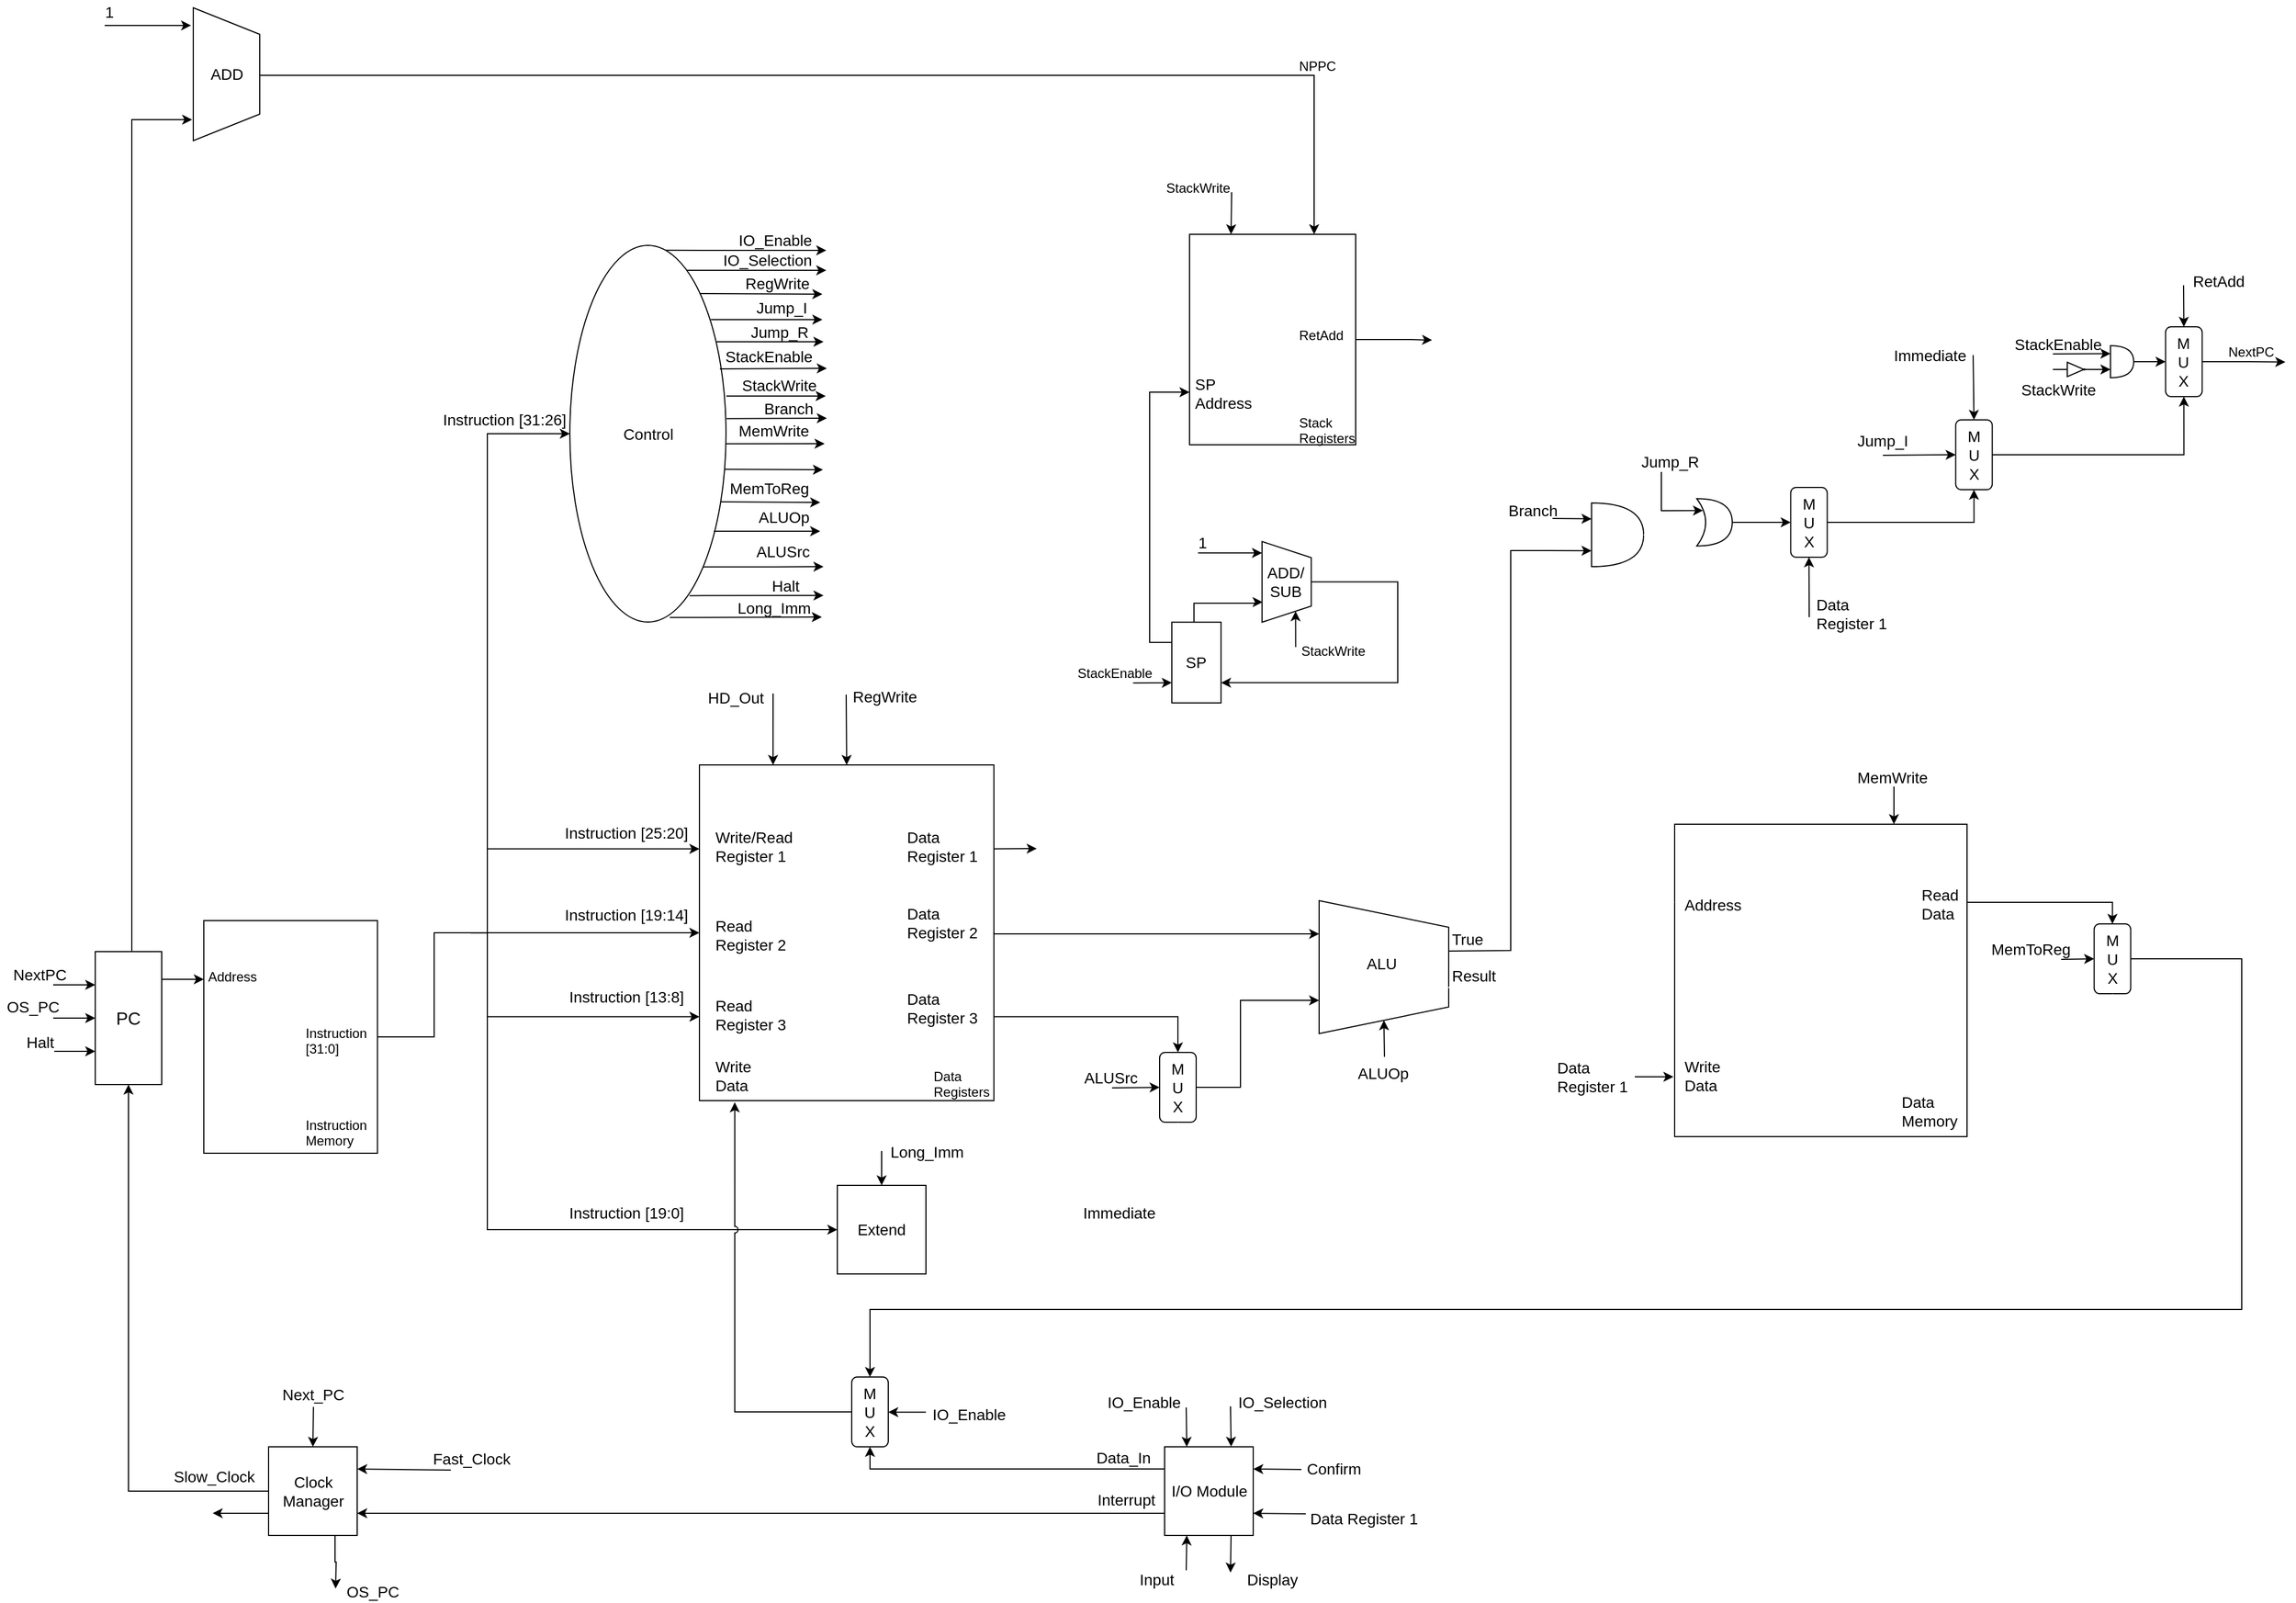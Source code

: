 <mxfile version="16.0.0" type="device"><diagram id="EPzWE05IoQ1vzABkVy4i" name="Page-1"><mxGraphModel dx="1085" dy="1100" grid="1" gridSize="4" guides="1" tooltips="1" connect="1" arrows="1" fold="1" page="0" pageScale="1" pageWidth="1169" pageHeight="827" math="0" shadow="0"><root><mxCell id="0"/><mxCell id="1" parent="0"/><mxCell id="x9V3tAh3b0tUaSAmSOj1-2" style="edgeStyle=orthogonalEdgeStyle;rounded=0;orthogonalLoop=1;jettySize=auto;html=1;exitX=0;exitY=0.5;exitDx=0;exitDy=0;entryX=0.842;entryY=1.017;entryDx=0;entryDy=0;entryPerimeter=0;" parent="1" source="ecqzHuaBOBeNbYAw2GlE-1" target="x9V3tAh3b0tUaSAmSOj1-1" edge="1"><mxGeometry relative="1" as="geometry"><Array as="points"><mxPoint x="271" y="505"/></Array></mxGeometry></mxCell><mxCell id="BAXF7goCNOMHlZLhknGT-136" style="edgeStyle=orthogonalEdgeStyle;rounded=0;orthogonalLoop=1;jettySize=auto;html=1;exitX=0.5;exitY=0;exitDx=0;exitDy=0;fontSize=14;entryX=0;entryY=0.5;entryDx=0;entryDy=0;strokeColor=#FFFFFF;" parent="1" source="x9V3tAh3b0tUaSAmSOj1-1" target="BAXF7goCNOMHlZLhknGT-133" edge="1"><mxGeometry relative="1" as="geometry"><mxPoint x="1989" y="-87" as="targetPoint"/><Array as="points"><mxPoint x="333" y="-286"/><mxPoint x="1785" y="-286"/></Array></mxGeometry></mxCell><mxCell id="Lc-wBOK6iJMkdM5nyeDw-9" value="" style="group" parent="1" vertex="1" connectable="0"><mxGeometry x="336" y="477" width="168" height="210" as="geometry"/></mxCell><mxCell id="Lc-wBOK6iJMkdM5nyeDw-6" value="" style="group" parent="Lc-wBOK6iJMkdM5nyeDw-9" vertex="1" connectable="0"><mxGeometry width="168.0" height="210" as="geometry"/></mxCell><mxCell id="Lc-wBOK6iJMkdM5nyeDw-3" value="" style="rounded=0;direction=south;spacing=2;whiteSpace=wrap;html=1;labelPosition=center;verticalLabelPosition=middle;align=center;verticalAlign=middle;" parent="Lc-wBOK6iJMkdM5nyeDw-6" vertex="1"><mxGeometry width="156.8" height="210" as="geometry"/></mxCell><mxCell id="Lc-wBOK6iJMkdM5nyeDw-4" value="Instruction&lt;br&gt;Memory&lt;br&gt;" style="text;html=1;resizable=0;points=[];autosize=1;align=left;verticalAlign=top;spacingTop=-4;" parent="Lc-wBOK6iJMkdM5nyeDw-6" vertex="1"><mxGeometry x="90.1" y="175" width="70" height="30" as="geometry"/></mxCell><mxCell id="Lc-wBOK6iJMkdM5nyeDw-8" value="Address&lt;br&gt;" style="text;html=1;resizable=0;points=[];autosize=1;align=left;verticalAlign=top;spacingTop=-4;" parent="Lc-wBOK6iJMkdM5nyeDw-6" vertex="1"><mxGeometry x="2" y="41" width="60" height="20" as="geometry"/></mxCell><mxCell id="Lc-wBOK6iJMkdM5nyeDw-18" value="Instruction&lt;br&gt;[31:0]&lt;br&gt;" style="text;html=1;resizable=0;points=[];autosize=1;align=left;verticalAlign=top;spacingTop=-4;" parent="Lc-wBOK6iJMkdM5nyeDw-6" vertex="1"><mxGeometry x="90.1" y="91.5" width="65" height="28" as="geometry"/></mxCell><mxCell id="Lc-wBOK6iJMkdM5nyeDw-19" style="edgeStyle=orthogonalEdgeStyle;rounded=0;orthogonalLoop=1;jettySize=auto;html=1;exitX=0.5;exitY=0;exitDx=0;exitDy=0;entryX=0.5;entryY=1;entryDx=0;entryDy=0;" parent="1" target="BAXF7goCNOMHlZLhknGT-27" edge="1"><mxGeometry relative="1" as="geometry"><mxPoint x="638" y="609" as="targetPoint"/><Array as="points"><mxPoint x="592" y="488"/><mxPoint x="592" y="37"/></Array><mxPoint x="577.0" y="488.08" as="sourcePoint"/></mxGeometry></mxCell><mxCell id="Lc-wBOK6iJMkdM5nyeDw-38" style="edgeStyle=orthogonalEdgeStyle;rounded=0;orthogonalLoop=1;jettySize=auto;html=1;exitX=0.5;exitY=0;exitDx=0;exitDy=0;entryX=0.75;entryY=0;entryDx=0;entryDy=0;" parent="1" source="x9V3tAh3b0tUaSAmSOj1-1" target="Lc-wBOK6iJMkdM5nyeDw-23" edge="1"><mxGeometry relative="1" as="geometry"><mxPoint x="1189" y="386" as="targetPoint"/><Array as="points"><mxPoint x="1339" y="-286"/></Array></mxGeometry></mxCell><mxCell id="BAXF7goCNOMHlZLhknGT-41" value="Instruction [25:20]&lt;br&gt;&lt;br&gt;" style="text;html=1;resizable=0;points=[];autosize=1;align=left;verticalAlign=top;spacingTop=-4;fontSize=14;" parent="1" vertex="1"><mxGeometry x="660" y="387" width="121" height="34" as="geometry"/></mxCell><mxCell id="BAXF7goCNOMHlZLhknGT-44" value="" style="group" parent="1" vertex="1" connectable="0"><mxGeometry x="783.5" y="336.5" width="279.928" height="303.158" as="geometry"/></mxCell><mxCell id="Lc-wBOK6iJMkdM5nyeDw-22" value="" style="rounded=0;whiteSpace=wrap;html=1;" parent="BAXF7goCNOMHlZLhknGT-44" vertex="1"><mxGeometry width="265.868" height="303" as="geometry"/></mxCell><mxCell id="Lc-wBOK6iJMkdM5nyeDw-30" value="Data&lt;br&gt;Registers&lt;br&gt;" style="text;html=1;resizable=0;points=[];autosize=1;align=left;verticalAlign=top;spacingTop=-4;" parent="BAXF7goCNOMHlZLhknGT-44" vertex="1"><mxGeometry x="209.928" y="271.158" width="70" height="30" as="geometry"/></mxCell><mxCell id="BAXF7goCNOMHlZLhknGT-53" value="Write/Read&lt;br&gt;Register 1" style="text;html=1;resizable=0;points=[];autosize=1;align=left;verticalAlign=top;spacingTop=-4;fontSize=14;" parent="BAXF7goCNOMHlZLhknGT-44" vertex="1"><mxGeometry x="12.5" y="54" width="80" height="34" as="geometry"/></mxCell><mxCell id="BAXF7goCNOMHlZLhknGT-54" value="Read&lt;br&gt;Register 2&lt;br&gt;" style="text;html=1;resizable=0;points=[];autosize=1;align=left;verticalAlign=top;spacingTop=-4;fontSize=14;" parent="BAXF7goCNOMHlZLhknGT-44" vertex="1"><mxGeometry x="12.5" y="134.5" width="74" height="34" as="geometry"/></mxCell><mxCell id="BAXF7goCNOMHlZLhknGT-55" value="Read&lt;br&gt;Register 3" style="text;html=1;resizable=0;points=[];autosize=1;align=left;verticalAlign=top;spacingTop=-4;fontSize=14;" parent="BAXF7goCNOMHlZLhknGT-44" vertex="1"><mxGeometry x="12.5" y="206.5" width="74" height="34" as="geometry"/></mxCell><mxCell id="BAXF7goCNOMHlZLhknGT-74" value="Data&lt;br&gt;Register 1&lt;br&gt;" style="text;html=1;resizable=0;points=[];autosize=1;align=left;verticalAlign=top;spacingTop=-4;fontSize=14;" parent="BAXF7goCNOMHlZLhknGT-44" vertex="1"><mxGeometry x="185" y="54" width="74" height="34" as="geometry"/></mxCell><mxCell id="BAXF7goCNOMHlZLhknGT-75" value="Data&lt;br&gt;Register 2&lt;br&gt;" style="text;html=1;resizable=0;points=[];autosize=1;align=left;verticalAlign=top;spacingTop=-4;fontSize=14;" parent="BAXF7goCNOMHlZLhknGT-44" vertex="1"><mxGeometry x="185" y="123.5" width="74" height="34" as="geometry"/></mxCell><mxCell id="BAXF7goCNOMHlZLhknGT-113" value="Write&lt;br&gt;Data&lt;br&gt;" style="text;html=1;resizable=0;points=[];autosize=1;align=left;verticalAlign=top;spacingTop=-4;fontSize=14;" parent="BAXF7goCNOMHlZLhknGT-44" vertex="1"><mxGeometry x="12.5" y="261.5" width="42" height="34" as="geometry"/></mxCell><mxCell id="BAXF7goCNOMHlZLhknGT-142" value="Data&lt;br&gt;Register 3&lt;br&gt;" style="text;html=1;resizable=0;points=[];autosize=1;align=left;verticalAlign=top;spacingTop=-4;fontSize=14;" parent="BAXF7goCNOMHlZLhknGT-44" vertex="1"><mxGeometry x="185" y="200.5" width="74" height="34" as="geometry"/></mxCell><mxCell id="BAXF7goCNOMHlZLhknGT-46" style="edgeStyle=orthogonalEdgeStyle;rounded=0;orthogonalLoop=1;jettySize=auto;html=1;entryX=0;entryY=0.5;entryDx=0;entryDy=0;fontSize=14;exitX=0.5;exitY=0;exitDx=0;exitDy=0;" parent="1" source="Lc-wBOK6iJMkdM5nyeDw-3" target="Lc-wBOK6iJMkdM5nyeDw-22" edge="1"><mxGeometry relative="1" as="geometry"><Array as="points"><mxPoint x="544" y="582"/><mxPoint x="544" y="488"/></Array><mxPoint x="516" y="576" as="sourcePoint"/></mxGeometry></mxCell><mxCell id="BAXF7goCNOMHlZLhknGT-47" style="edgeStyle=orthogonalEdgeStyle;rounded=0;orthogonalLoop=1;jettySize=auto;html=1;entryX=0;entryY=0.25;entryDx=0;entryDy=0;fontSize=14;exitX=0.5;exitY=0;exitDx=0;exitDy=0;" parent="1" source="Lc-wBOK6iJMkdM5nyeDw-3" target="Lc-wBOK6iJMkdM5nyeDw-22" edge="1"><mxGeometry relative="1" as="geometry"><Array as="points"><mxPoint x="544" y="582"/><mxPoint x="544" y="488"/><mxPoint x="592" y="488"/><mxPoint x="592" y="412"/></Array><mxPoint x="500" y="576" as="sourcePoint"/></mxGeometry></mxCell><mxCell id="BAXF7goCNOMHlZLhknGT-48" value="Instruction [19:14]&lt;br&gt;&lt;br&gt;" style="text;html=1;resizable=0;points=[];autosize=1;align=left;verticalAlign=top;spacingTop=-4;fontSize=14;" parent="1" vertex="1"><mxGeometry x="660" y="461" width="121" height="34" as="geometry"/></mxCell><mxCell id="BAXF7goCNOMHlZLhknGT-50" value="Instruction [13:8]&lt;br&gt;&lt;br&gt;" style="text;html=1;resizable=0;points=[];autosize=1;align=left;verticalAlign=top;spacingTop=-4;fontSize=14;" parent="1" vertex="1"><mxGeometry x="663.5" y="534.5" width="114" height="34" as="geometry"/></mxCell><mxCell id="BAXF7goCNOMHlZLhknGT-51" style="edgeStyle=orthogonalEdgeStyle;rounded=0;orthogonalLoop=1;jettySize=auto;html=1;fontSize=14;entryX=0;entryY=0.5;entryDx=0;entryDy=0;jumpStyle=none;exitX=0.5;exitY=0;exitDx=0;exitDy=0;" parent="1" source="Lc-wBOK6iJMkdM5nyeDw-3" target="BAXF7goCNOMHlZLhknGT-76" edge="1"><mxGeometry relative="1" as="geometry"><mxPoint x="714" y="762" as="targetPoint"/><Array as="points"><mxPoint x="544" y="582"/><mxPoint x="544" y="488"/><mxPoint x="592" y="488"/><mxPoint x="592" y="756"/></Array><mxPoint x="508" y="572" as="sourcePoint"/></mxGeometry></mxCell><mxCell id="BAXF7goCNOMHlZLhknGT-52" value="Instruction [19:0]&lt;br&gt;&lt;br&gt;" style="text;html=1;resizable=0;points=[];autosize=1;align=left;verticalAlign=top;spacingTop=-4;fontSize=14;" parent="1" vertex="1"><mxGeometry x="663.5" y="729.5" width="114" height="34" as="geometry"/></mxCell><mxCell id="BAXF7goCNOMHlZLhknGT-60" style="edgeStyle=orthogonalEdgeStyle;rounded=0;orthogonalLoop=1;jettySize=auto;html=1;entryX=0;entryY=0.75;entryDx=0;entryDy=0;fontSize=14;exitX=0.5;exitY=0;exitDx=0;exitDy=0;" parent="1" source="Lc-wBOK6iJMkdM5nyeDw-3" target="Lc-wBOK6iJMkdM5nyeDw-22" edge="1"><mxGeometry relative="1" as="geometry"><Array as="points"><mxPoint x="544" y="582"/><mxPoint x="544" y="488"/><mxPoint x="592" y="488"/><mxPoint x="592" y="564"/></Array><mxPoint x="663.5" y="595.5" as="targetPoint"/><mxPoint x="504" y="568" as="sourcePoint"/></mxGeometry></mxCell><mxCell id="BAXF7goCNOMHlZLhknGT-64" value="" style="group" parent="1" vertex="1" connectable="0"><mxGeometry x="1104.766" y="-194" width="309.234" height="474.5" as="geometry"/></mxCell><mxCell id="BAXF7goCNOMHlZLhknGT-1" value="" style="endArrow=classic;html=1;entryX=0.25;entryY=0;entryDx=0;entryDy=0;" parent="BAXF7goCNOMHlZLhknGT-64" target="Lc-wBOK6iJMkdM5nyeDw-23" edge="1"><mxGeometry width="50" height="50" relative="1" as="geometry"><mxPoint x="159.234" y="13.5" as="sourcePoint"/><mxPoint x="146.234" y="13.5" as="targetPoint"/></mxGeometry></mxCell><mxCell id="Lc-wBOK6iJMkdM5nyeDw-23" value="" style="rounded=0;whiteSpace=wrap;html=1;" parent="BAXF7goCNOMHlZLhknGT-64" vertex="1"><mxGeometry x="121.234" y="51.5" width="150" height="190" as="geometry"/></mxCell><mxCell id="Lc-wBOK6iJMkdM5nyeDw-31" value="Stack&lt;br&gt;Registers&lt;br&gt;" style="text;html=1;resizable=0;points=[];autosize=1;align=left;verticalAlign=top;spacingTop=-4;" parent="BAXF7goCNOMHlZLhknGT-64" vertex="1"><mxGeometry x="218.234" y="211.5" width="70" height="30" as="geometry"/></mxCell><mxCell id="Lc-wBOK6iJMkdM5nyeDw-37" style="edgeStyle=orthogonalEdgeStyle;rounded=0;orthogonalLoop=1;jettySize=auto;html=1;exitX=0.25;exitY=1;exitDx=0;exitDy=0;entryX=0;entryY=0.75;entryDx=0;entryDy=0;" parent="BAXF7goCNOMHlZLhknGT-64" source="Lc-wBOK6iJMkdM5nyeDw-2" target="Lc-wBOK6iJMkdM5nyeDw-23" edge="1"><mxGeometry relative="1" as="geometry"/></mxCell><mxCell id="Lc-wBOK6iJMkdM5nyeDw-41" value="StackWrite&lt;br&gt;" style="text;html=1;resizable=0;points=[];autosize=1;align=left;verticalAlign=top;spacingTop=-4;" parent="BAXF7goCNOMHlZLhknGT-64" vertex="1"><mxGeometry x="98.234" width="68" height="14" as="geometry"/></mxCell><mxCell id="BAXF7goCNOMHlZLhknGT-3" value="" style="group" parent="BAXF7goCNOMHlZLhknGT-64" vertex="1" connectable="0"><mxGeometry y="318.781" width="309.234" height="155.719" as="geometry"/></mxCell><mxCell id="Lc-wBOK6iJMkdM5nyeDw-13" value="&lt;div style=&quot;font-size: 14px;&quot;&gt;1&lt;/div&gt;" style="text;html=1;resizable=0;points=[];autosize=1;align=left;verticalAlign=top;spacingTop=-4;fontSize=14;" parent="BAXF7goCNOMHlZLhknGT-3" vertex="1"><mxGeometry x="127.447" width="20" height="20" as="geometry"/></mxCell><mxCell id="Lc-wBOK6iJMkdM5nyeDw-36" style="edgeStyle=orthogonalEdgeStyle;rounded=0;orthogonalLoop=1;jettySize=auto;html=1;exitX=0;exitY=0.5;exitDx=0;exitDy=0;entryX=0.75;entryY=1;entryDx=0;entryDy=0;" parent="BAXF7goCNOMHlZLhknGT-3" edge="1"><mxGeometry relative="1" as="geometry"><mxPoint x="125.234" y="83.219" as="sourcePoint"/><mxPoint x="187.234" y="64.719" as="targetPoint"/><Array as="points"><mxPoint x="125.234" y="65.719"/><mxPoint x="184.234" y="65.719"/><mxPoint x="184.234" y="64.719"/></Array></mxGeometry></mxCell><mxCell id="Lc-wBOK6iJMkdM5nyeDw-2" value="&lt;font style=&quot;font-size: 14px&quot;&gt;SP&lt;br&gt;&lt;/font&gt;" style="rounded=0;whiteSpace=wrap;html=1;direction=south;" parent="BAXF7goCNOMHlZLhknGT-3" vertex="1"><mxGeometry x="105.234" y="82.877" width="44.426" height="72.842" as="geometry"/></mxCell><mxCell id="Lc-wBOK6iJMkdM5nyeDw-27" value="" style="edgeStyle=orthogonalEdgeStyle;rounded=0;orthogonalLoop=1;jettySize=auto;html=1;entryX=0.75;entryY=0;entryDx=0;entryDy=0;" parent="BAXF7goCNOMHlZLhknGT-3" source="Lc-wBOK6iJMkdM5nyeDw-10" target="Lc-wBOK6iJMkdM5nyeDw-2" edge="1"><mxGeometry relative="1" as="geometry"><mxPoint x="311.106" y="46.456" as="targetPoint"/><Array as="points"><mxPoint x="309.234" y="46.719"/><mxPoint x="309.234" y="137.719"/></Array></mxGeometry></mxCell><mxCell id="Lc-wBOK6iJMkdM5nyeDw-10" value="ADD/&lt;br&gt;SUB" style="shape=trapezoid;perimeter=trapezoidPerimeter;whiteSpace=wrap;html=1;direction=south;fontSize=14;" parent="BAXF7goCNOMHlZLhknGT-3" vertex="1"><mxGeometry x="186.681" y="10.035" width="44.426" height="72.842" as="geometry"/></mxCell><mxCell id="Lc-wBOK6iJMkdM5nyeDw-12" value="" style="endArrow=classic;html=1;entryX=0.133;entryY=1.033;entryDx=0;entryDy=0;entryPerimeter=0;" parent="BAXF7goCNOMHlZLhknGT-3" edge="1"><mxGeometry width="50" height="50" relative="1" as="geometry"><mxPoint x="128.928" y="20.354" as="sourcePoint"/><mxPoint x="186.681" y="20.354" as="targetPoint"/></mxGeometry></mxCell><mxCell id="Lc-wBOK6iJMkdM5nyeDw-14" value="" style="endArrow=classic;html=1;entryX=0.75;entryY=1;entryDx=0;entryDy=0;" parent="BAXF7goCNOMHlZLhknGT-3" target="Lc-wBOK6iJMkdM5nyeDw-2" edge="1"><mxGeometry width="50" height="50" relative="1" as="geometry"><mxPoint x="70.234" y="137.719" as="sourcePoint"/><mxPoint x="238.511" y="-52.488" as="targetPoint"/></mxGeometry></mxCell><mxCell id="Lc-wBOK6iJMkdM5nyeDw-15" value="StackEnable" style="text;html=1;resizable=0;points=[];autosize=1;align=left;verticalAlign=top;spacingTop=-4;" parent="BAXF7goCNOMHlZLhknGT-3" vertex="1"><mxGeometry x="18" y="119.219" width="80" height="20" as="geometry"/></mxCell><mxCell id="Lc-wBOK6iJMkdM5nyeDw-16" value="" style="endArrow=classic;html=1;entryX=1;entryY=0.25;entryDx=0;entryDy=0;" parent="BAXF7goCNOMHlZLhknGT-3" target="Lc-wBOK6iJMkdM5nyeDw-10" edge="1"><mxGeometry width="50" height="50" relative="1" as="geometry"><mxPoint x="217.038" y="105.337" as="sourcePoint"/><mxPoint x="238.511" y="93.196" as="targetPoint"/></mxGeometry></mxCell><mxCell id="Lc-wBOK6iJMkdM5nyeDw-17" value="StackWrite" style="text;html=1;resizable=0;points=[];autosize=1;align=left;verticalAlign=top;spacingTop=-4;" parent="BAXF7goCNOMHlZLhknGT-3" vertex="1"><mxGeometry x="220" y="99.267" width="68" height="14" as="geometry"/></mxCell><mxCell id="BAXF7goCNOMHlZLhknGT-24" value="RetAdd&lt;br&gt;&lt;br&gt;" style="text;html=1;resizable=0;points=[];autosize=1;align=left;verticalAlign=top;spacingTop=-4;" parent="BAXF7goCNOMHlZLhknGT-64" vertex="1"><mxGeometry x="218.234" y="132.5" width="50" height="28" as="geometry"/></mxCell><mxCell id="BAXF7goCNOMHlZLhknGT-172" value="SP&lt;br&gt;Address" style="text;html=1;resizable=0;points=[];autosize=1;align=left;verticalAlign=top;spacingTop=-4;fontSize=14;" parent="BAXF7goCNOMHlZLhknGT-64" vertex="1"><mxGeometry x="123.734" y="175.5" width="61" height="34" as="geometry"/></mxCell><mxCell id="BAXF7goCNOMHlZLhknGT-65" value="" style="shape=trapezoid;perimeter=trapezoidPerimeter;whiteSpace=wrap;html=1;direction=south;fontSize=14;" parent="1" vertex="1"><mxGeometry x="1343" y="459" width="117" height="120" as="geometry"/></mxCell><mxCell id="BAXF7goCNOMHlZLhknGT-70" value="NPPC&lt;br&gt;" style="text;html=1;resizable=0;points=[];autosize=1;align=left;verticalAlign=top;spacingTop=-4;" parent="1" vertex="1"><mxGeometry x="1322.5" y="-304.5" width="43" height="14" as="geometry"/></mxCell><mxCell id="BAXF7goCNOMHlZLhknGT-72" style="edgeStyle=orthogonalEdgeStyle;rounded=0;orthogonalLoop=1;jettySize=auto;html=1;exitX=1;exitY=0.5;exitDx=0;exitDy=0;fontSize=14;" parent="1" source="Lc-wBOK6iJMkdM5nyeDw-23" edge="1"><mxGeometry relative="1" as="geometry"><mxPoint x="1445" y="-47" as="targetPoint"/><Array as="points"><mxPoint x="1426" y="-47"/></Array></mxGeometry></mxCell><mxCell id="BAXF7goCNOMHlZLhknGT-84" style="edgeStyle=orthogonalEdgeStyle;rounded=0;orthogonalLoop=1;jettySize=auto;html=1;exitX=0.5;exitY=0;exitDx=0;exitDy=0;fontSize=14;entryX=0.75;entryY=1;entryDx=0;entryDy=0;" parent="1" source="BAXF7goCNOMHlZLhknGT-73" target="BAXF7goCNOMHlZLhknGT-65" edge="1"><mxGeometry relative="1" as="geometry"><mxPoint x="1324" y="546" as="targetPoint"/><Array as="points"><mxPoint x="1272" y="628"/><mxPoint x="1272" y="549"/></Array></mxGeometry></mxCell><mxCell id="BAXF7goCNOMHlZLhknGT-73" value="M&lt;br&gt;U&lt;br&gt;X&lt;br&gt;" style="rounded=1;whiteSpace=wrap;html=1;fillColor=default;fontSize=14;direction=south;" parent="1" vertex="1"><mxGeometry x="1199" y="596" width="33" height="63" as="geometry"/></mxCell><mxCell id="BAXF7goCNOMHlZLhknGT-77" style="edgeStyle=orthogonalEdgeStyle;rounded=0;orthogonalLoop=1;jettySize=auto;html=1;exitX=1;exitY=0.5;exitDx=0;exitDy=0;entryX=1;entryY=0.5;entryDx=0;entryDy=0;fontSize=14;fillColor=#f5f5f5;strokeColor=#FFFFFF;" parent="1" source="BAXF7goCNOMHlZLhknGT-76" target="BAXF7goCNOMHlZLhknGT-73" edge="1"><mxGeometry relative="1" as="geometry"/></mxCell><mxCell id="Lv0PAARddbnM69smsIf0-14" style="edgeStyle=orthogonalEdgeStyle;rounded=0;jumpStyle=arc;orthogonalLoop=1;jettySize=auto;html=1;exitX=1;exitY=0.5;exitDx=0;exitDy=0;fontSize=14;strokeColor=#FFFFFF;" parent="1" source="BAXF7goCNOMHlZLhknGT-76" edge="1"><mxGeometry relative="1" as="geometry"><mxPoint x="1252" y="756" as="targetPoint"/></mxGeometry></mxCell><mxCell id="BAXF7goCNOMHlZLhknGT-76" value="Extend" style="whiteSpace=wrap;html=1;aspect=fixed;fillColor=default;fontSize=14;" parent="1" vertex="1"><mxGeometry x="908" y="716" width="80" height="80" as="geometry"/></mxCell><mxCell id="BAXF7goCNOMHlZLhknGT-82" value="Immediate&lt;br&gt;" style="text;html=1;resizable=0;points=[];autosize=1;align=left;verticalAlign=top;spacingTop=-4;fontSize=14;" parent="1" vertex="1"><mxGeometry x="1128" y="729.5" width="75" height="17" as="geometry"/></mxCell><mxCell id="BAXF7goCNOMHlZLhknGT-83" style="edgeStyle=orthogonalEdgeStyle;rounded=0;orthogonalLoop=1;jettySize=auto;html=1;exitX=1;exitY=0.75;exitDx=0;exitDy=0;entryX=0;entryY=0.5;entryDx=0;entryDy=0;fontSize=14;" parent="1" source="Lc-wBOK6iJMkdM5nyeDw-22" target="BAXF7goCNOMHlZLhknGT-73" edge="1"><mxGeometry relative="1" as="geometry"/></mxCell><mxCell id="BAXF7goCNOMHlZLhknGT-85" value="" style="endArrow=classic;html=1;fontSize=14;entryX=0.5;entryY=1;entryDx=0;entryDy=0;" parent="1" target="BAXF7goCNOMHlZLhknGT-73" edge="1"><mxGeometry width="50" height="50" relative="1" as="geometry"><mxPoint x="1156" y="628" as="sourcePoint"/><mxPoint x="1181" y="571" as="targetPoint"/></mxGeometry></mxCell><mxCell id="BAXF7goCNOMHlZLhknGT-86" value="ALUSrc" style="text;html=1;resizable=0;points=[];autosize=1;align=left;verticalAlign=top;spacingTop=-4;fontSize=14;" parent="1" vertex="1"><mxGeometry x="1129" y="608" width="58" height="17" as="geometry"/></mxCell><mxCell id="BAXF7goCNOMHlZLhknGT-90" value="" style="endArrow=classic;html=1;fontSize=14;entryX=1;entryY=0.5;entryDx=0;entryDy=0;" parent="1" target="BAXF7goCNOMHlZLhknGT-65" edge="1"><mxGeometry width="50" height="50" relative="1" as="geometry"><mxPoint x="1402" y="600" as="sourcePoint"/><mxPoint x="1391" y="555" as="targetPoint"/></mxGeometry></mxCell><mxCell id="BAXF7goCNOMHlZLhknGT-91" value="ALUOp&lt;br&gt;" style="text;html=1;resizable=0;points=[];autosize=1;align=left;verticalAlign=top;spacingTop=-4;fontSize=14;" parent="1" vertex="1"><mxGeometry x="1376" y="604" width="56" height="17" as="geometry"/></mxCell><mxCell id="BAXF7goCNOMHlZLhknGT-92" value="ALU" style="text;html=1;resizable=0;points=[];autosize=1;align=left;verticalAlign=top;spacingTop=-4;fontSize=14;" parent="1" vertex="1"><mxGeometry x="1384" y="505" width="37" height="17" as="geometry"/></mxCell><mxCell id="BAXF7goCNOMHlZLhknGT-93" value="True" style="text;html=1;resizable=0;points=[];autosize=1;align=left;verticalAlign=top;spacingTop=-4;fontSize=14;" parent="1" vertex="1"><mxGeometry x="1461" y="483" width="38" height="17" as="geometry"/></mxCell><mxCell id="BAXF7goCNOMHlZLhknGT-94" value="Result" style="text;html=1;resizable=0;points=[];autosize=1;align=left;verticalAlign=top;spacingTop=-4;fontSize=14;" parent="1" vertex="1"><mxGeometry x="1461" y="515.5" width="50" height="17" as="geometry"/></mxCell><mxCell id="BAXF7goCNOMHlZLhknGT-97" value="" style="group;fillColor=default;" parent="1" vertex="1" connectable="0"><mxGeometry x="1664" y="383" width="264" height="282" as="geometry"/></mxCell><mxCell id="BAXF7goCNOMHlZLhknGT-95" value="" style="rounded=0;whiteSpace=wrap;html=1;fillColor=none;fontSize=14;direction=south;" parent="BAXF7goCNOMHlZLhknGT-97" vertex="1"><mxGeometry y="7" width="264" height="282" as="geometry"/></mxCell><mxCell id="BAXF7goCNOMHlZLhknGT-96" value="Data&lt;br&gt;Memory&lt;br&gt;" style="text;html=1;resizable=0;points=[];autosize=1;align=left;verticalAlign=top;spacingTop=-4;fontSize=14;" parent="BAXF7goCNOMHlZLhknGT-97" vertex="1"><mxGeometry x="203" y="247" width="61" height="34" as="geometry"/></mxCell><mxCell id="BAXF7goCNOMHlZLhknGT-100" value="Address" style="text;html=1;resizable=0;points=[];autosize=1;align=left;verticalAlign=top;spacingTop=-4;fontSize=14;" parent="BAXF7goCNOMHlZLhknGT-97" vertex="1"><mxGeometry x="6.5" y="68.5" width="61" height="17" as="geometry"/></mxCell><mxCell id="BAXF7goCNOMHlZLhknGT-101" value="Write&lt;br&gt;Data&lt;br&gt;" style="text;html=1;resizable=0;points=[];autosize=1;align=left;verticalAlign=top;spacingTop=-4;fontSize=14;" parent="BAXF7goCNOMHlZLhknGT-97" vertex="1"><mxGeometry x="6.5" y="215" width="42" height="34" as="geometry"/></mxCell><mxCell id="BAXF7goCNOMHlZLhknGT-105" value="Read&lt;br&gt;Data&lt;br&gt;" style="text;html=1;resizable=0;points=[];autosize=1;align=left;verticalAlign=top;spacingTop=-4;fontSize=14;" parent="BAXF7goCNOMHlZLhknGT-97" vertex="1"><mxGeometry x="221" y="60" width="43" height="34" as="geometry"/></mxCell><mxCell id="BAXF7goCNOMHlZLhknGT-99" value="" style="endArrow=classic;html=1;fontSize=14;exitX=0.379;exitY=0.002;exitDx=0;exitDy=0;exitPerimeter=0;rounded=0;entryX=0;entryY=0.75;entryDx=0;entryDy=0;entryPerimeter=0;" parent="1" source="BAXF7goCNOMHlZLhknGT-65" target="BAXF7goCNOMHlZLhknGT-125" edge="1"><mxGeometry width="50" height="50" relative="1" as="geometry"><mxPoint x="1476" y="414" as="sourcePoint"/><mxPoint x="1519" y="236" as="targetPoint"/><Array as="points"><mxPoint x="1516" y="504"/><mxPoint x="1516" y="143"/></Array></mxGeometry></mxCell><mxCell id="BAXF7goCNOMHlZLhknGT-104" style="edgeStyle=orthogonalEdgeStyle;rounded=0;orthogonalLoop=1;jettySize=auto;html=1;exitX=0.25;exitY=0;exitDx=0;exitDy=0;fontSize=14;entryX=0;entryY=0.5;entryDx=0;entryDy=0;" parent="1" source="BAXF7goCNOMHlZLhknGT-95" target="BAXF7goCNOMHlZLhknGT-106" edge="1"><mxGeometry relative="1" as="geometry"><mxPoint x="1990.429" y="460.429" as="targetPoint"/><Array as="points"><mxPoint x="2059" y="461"/></Array></mxGeometry></mxCell><mxCell id="vCWtYcQFrKZ_3l6mstsW-33" value="" style="edgeStyle=orthogonalEdgeStyle;rounded=0;orthogonalLoop=1;jettySize=auto;html=1;fontSize=14;entryX=0;entryY=0.5;entryDx=0;entryDy=0;" parent="1" source="BAXF7goCNOMHlZLhknGT-106" target="vCWtYcQFrKZ_3l6mstsW-31" edge="1"><mxGeometry relative="1" as="geometry"><mxPoint x="1353" y="810" as="targetPoint"/><Array as="points"><mxPoint x="2176" y="512"/><mxPoint x="2176" y="828"/><mxPoint x="938" y="828"/></Array></mxGeometry></mxCell><mxCell id="BAXF7goCNOMHlZLhknGT-106" value="M&lt;br&gt;U&lt;br&gt;X&lt;br&gt;" style="rounded=1;whiteSpace=wrap;html=1;fillColor=default;fontSize=14;direction=south;" parent="1" vertex="1"><mxGeometry x="2042.759" y="480" width="33" height="63" as="geometry"/></mxCell><mxCell id="BAXF7goCNOMHlZLhknGT-109" value="" style="endArrow=classic;html=1;fontSize=14;entryX=0.5;entryY=1;entryDx=0;entryDy=0;" parent="1" target="BAXF7goCNOMHlZLhknGT-106" edge="1"><mxGeometry width="50" height="50" relative="1" as="geometry"><mxPoint x="2013" y="512" as="sourcePoint"/><mxPoint x="2012" y="488" as="targetPoint"/></mxGeometry></mxCell><mxCell id="BAXF7goCNOMHlZLhknGT-110" value="MemToReg" style="text;html=1;resizable=0;points=[];autosize=1;align=left;verticalAlign=top;spacingTop=-4;fontSize=14;" parent="1" vertex="1"><mxGeometry x="1948" y="491.5" width="82" height="17" as="geometry"/></mxCell><mxCell id="BAXF7goCNOMHlZLhknGT-111" value="" style="endArrow=classic;html=1;fontSize=14;exitX=0.653;exitY=0.003;exitDx=0;exitDy=0;exitPerimeter=0;rounded=0;entryX=1;entryY=0.5;entryDx=0;entryDy=0;fillColor=#f5f5f5;strokeColor=#FFFFFF;jumpStyle=arc;" parent="1" source="BAXF7goCNOMHlZLhknGT-65" target="BAXF7goCNOMHlZLhknGT-106" edge="1"><mxGeometry width="50" height="50" relative="1" as="geometry"><mxPoint x="1515" y="526" as="sourcePoint"/><mxPoint x="1515" y="616" as="targetPoint"/><Array as="points"><mxPoint x="1515" y="537"/><mxPoint x="1515" y="730"/><mxPoint x="2059" y="730"/></Array></mxGeometry></mxCell><mxCell id="BAXF7goCNOMHlZLhknGT-120" value="" style="endArrow=classic;html=1;fontSize=14;entryX=0;entryY=0.25;entryDx=0;entryDy=0;" parent="1" target="BAXF7goCNOMHlZLhknGT-95" edge="1"><mxGeometry width="50" height="50" relative="1" as="geometry"><mxPoint x="1862" y="356" as="sourcePoint"/><mxPoint x="1919" y="325" as="targetPoint"/></mxGeometry></mxCell><mxCell id="BAXF7goCNOMHlZLhknGT-122" value="MemWrite" style="text;html=1;resizable=0;points=[];autosize=1;align=left;verticalAlign=top;spacingTop=-4;fontSize=14;" parent="1" vertex="1"><mxGeometry x="1826.5" y="336.5" width="74" height="17" as="geometry"/></mxCell><mxCell id="BAXF7goCNOMHlZLhknGT-165" value="" style="endArrow=classic;html=1;fontSize=14;entryX=0.5;entryY=0;entryDx=0;entryDy=0;" parent="1" target="Lc-wBOK6iJMkdM5nyeDw-22" edge="1"><mxGeometry width="50" height="50" relative="1" as="geometry"><mxPoint x="916" y="273" as="sourcePoint"/><mxPoint x="958" y="205" as="targetPoint"/></mxGeometry></mxCell><mxCell id="BAXF7goCNOMHlZLhknGT-168" value="RegWrite" style="text;html=1;resizable=0;points=[];autosize=1;align=left;verticalAlign=top;spacingTop=-4;fontSize=14;" parent="1" vertex="1"><mxGeometry x="920" y="264" width="68" height="17" as="geometry"/></mxCell><mxCell id="BAXF7goCNOMHlZLhknGT-173" value="" style="endArrow=classic;html=1;fontSize=14;exitX=1;exitY=0.25;exitDx=0;exitDy=0;" parent="1" source="Lc-wBOK6iJMkdM5nyeDw-22" edge="1"><mxGeometry width="50" height="50" relative="1" as="geometry"><mxPoint x="1192" y="412" as="sourcePoint"/><mxPoint x="1088" y="412" as="targetPoint"/></mxGeometry></mxCell><mxCell id="9nXEwCrcimpEtVb7lt47-9" value="" style="group;fillColor=none;" parent="1" vertex="1" connectable="0"><mxGeometry x="565" y="-132.5" width="375.5" height="340" as="geometry"/></mxCell><mxCell id="BAXF7goCNOMHlZLhknGT-62" style="edgeStyle=orthogonalEdgeStyle;rounded=0;orthogonalLoop=1;jettySize=auto;html=1;exitX=1;exitY=0;exitDx=0;exitDy=0;fontSize=14;" parent="9nXEwCrcimpEtVb7lt47-9" source="BAXF7goCNOMHlZLhknGT-27" edge="1"><mxGeometry relative="1" as="geometry"><mxPoint x="330.5" y="290" as="targetPoint"/><Array as="points"><mxPoint x="286.5" y="290"/></Array></mxGeometry></mxCell><mxCell id="BAXF7goCNOMHlZLhknGT-66" style="edgeStyle=orthogonalEdgeStyle;rounded=0;orthogonalLoop=1;jettySize=auto;html=1;fontSize=14;exitX=0.197;exitY=0.097;exitDx=0;exitDy=0;exitPerimeter=0;" parent="9nXEwCrcimpEtVb7lt47-9" source="BAXF7goCNOMHlZLhknGT-27" edge="1"><mxGeometry relative="1" as="geometry"><mxPoint x="329.5" y="67" as="targetPoint"/><mxPoint x="252.5" y="67" as="sourcePoint"/><Array as="points"><mxPoint x="305" y="67"/><mxPoint x="305" y="67"/></Array></mxGeometry></mxCell><mxCell id="BAXF7goCNOMHlZLhknGT-27" value="Control" style="ellipse;whiteSpace=wrap;html=1;fillColor=default;direction=south;fontSize=14;" parent="9nXEwCrcimpEtVb7lt47-9" vertex="1"><mxGeometry x="101.5" width="141" height="340" as="geometry"/></mxCell><mxCell id="BAXF7goCNOMHlZLhknGT-28" value="Instruction [31:26]&lt;br&gt;&lt;br&gt;" style="text;html=1;resizable=0;points=[];autosize=1;align=left;verticalAlign=top;spacingTop=-4;fontSize=14;" parent="9nXEwCrcimpEtVb7lt47-9" vertex="1"><mxGeometry x="-15" y="146" width="121" height="34" as="geometry"/></mxCell><mxCell id="BAXF7goCNOMHlZLhknGT-63" value="ALUSrc" style="text;html=1;resizable=0;points=[];autosize=1;align=left;verticalAlign=top;spacingTop=-4;fontSize=14;" parent="9nXEwCrcimpEtVb7lt47-9" vertex="1"><mxGeometry x="267.5" y="265.5" width="58" height="17" as="geometry"/></mxCell><mxCell id="BAXF7goCNOMHlZLhknGT-67" value="Jump_I" style="text;html=1;resizable=0;points=[];autosize=1;align=left;verticalAlign=top;spacingTop=-4;fontSize=14;" parent="9nXEwCrcimpEtVb7lt47-9" vertex="1"><mxGeometry x="267.5" y="45.5" width="60" height="20" as="geometry"/></mxCell><mxCell id="BAXF7goCNOMHlZLhknGT-87" value="" style="endArrow=classic;html=1;fontSize=14;exitX=0.759;exitY=0.078;exitDx=0;exitDy=0;exitPerimeter=0;" parent="9nXEwCrcimpEtVb7lt47-9" source="BAXF7goCNOMHlZLhknGT-27" edge="1"><mxGeometry width="50" height="50" relative="1" as="geometry"><mxPoint x="277.5" y="258" as="sourcePoint"/><mxPoint x="327.5" y="258" as="targetPoint"/></mxGeometry></mxCell><mxCell id="BAXF7goCNOMHlZLhknGT-88" value="ALUOp" style="text;html=1;resizable=0;points=[];autosize=1;align=left;verticalAlign=top;spacingTop=-4;fontSize=14;" parent="9nXEwCrcimpEtVb7lt47-9" vertex="1"><mxGeometry x="269.5" y="234.5" width="56" height="17" as="geometry"/></mxCell><mxCell id="BAXF7goCNOMHlZLhknGT-107" value="" style="endArrow=classic;html=1;fontSize=14;exitX=0.681;exitY=0.035;exitDx=0;exitDy=0;exitPerimeter=0;" parent="9nXEwCrcimpEtVb7lt47-9" source="BAXF7goCNOMHlZLhknGT-27" edge="1"><mxGeometry width="50" height="50" relative="1" as="geometry"><mxPoint x="290.5" y="214" as="sourcePoint"/><mxPoint x="327.5" y="232" as="targetPoint"/></mxGeometry></mxCell><mxCell id="BAXF7goCNOMHlZLhknGT-108" value="MemToReg" style="text;html=1;resizable=0;points=[];autosize=1;align=left;verticalAlign=top;spacingTop=-4;fontSize=14;" parent="9nXEwCrcimpEtVb7lt47-9" vertex="1"><mxGeometry x="243.5" y="208.5" width="82" height="17" as="geometry"/></mxCell><mxCell id="BAXF7goCNOMHlZLhknGT-116" value="" style="endArrow=classic;html=1;fontSize=14;exitX=0.527;exitY=0.001;exitDx=0;exitDy=0;exitPerimeter=0;" parent="9nXEwCrcimpEtVb7lt47-9" source="BAXF7goCNOMHlZLhknGT-27" edge="1"><mxGeometry width="50" height="50" relative="1" as="geometry"><mxPoint x="281.5" y="186" as="sourcePoint"/><mxPoint x="331.5" y="179" as="targetPoint"/></mxGeometry></mxCell><mxCell id="BAXF7goCNOMHlZLhknGT-117" value="MemWrite" style="text;html=1;resizable=0;points=[];autosize=1;align=left;verticalAlign=top;spacingTop=-4;fontSize=14;" parent="9nXEwCrcimpEtVb7lt47-9" vertex="1"><mxGeometry x="251.5" y="156.5" width="74" height="17" as="geometry"/></mxCell><mxCell id="BAXF7goCNOMHlZLhknGT-123" value="" style="endArrow=classic;html=1;fontSize=14;exitX=0.46;exitY=-0.003;exitDx=0;exitDy=0;exitPerimeter=0;" parent="9nXEwCrcimpEtVb7lt47-9" source="BAXF7goCNOMHlZLhknGT-27" edge="1"><mxGeometry width="50" height="50" relative="1" as="geometry"><mxPoint x="252.5" y="124" as="sourcePoint"/><mxPoint x="333.5" y="156" as="targetPoint"/></mxGeometry></mxCell><mxCell id="BAXF7goCNOMHlZLhknGT-124" value="Branch" style="text;html=1;resizable=0;points=[];autosize=1;align=left;verticalAlign=top;spacingTop=-4;fontSize=14;" parent="9nXEwCrcimpEtVb7lt47-9" vertex="1"><mxGeometry x="274.5" y="136" width="54" height="17" as="geometry"/></mxCell><mxCell id="BAXF7goCNOMHlZLhknGT-128" value="" style="endArrow=classic;html=1;fontSize=14;exitX=0.4;exitY=-0.002;exitDx=0;exitDy=0;exitPerimeter=0;" parent="9nXEwCrcimpEtVb7lt47-9" source="BAXF7goCNOMHlZLhknGT-27" edge="1"><mxGeometry width="50" height="50" relative="1" as="geometry"><mxPoint x="272.5" y="135" as="sourcePoint"/><mxPoint x="332.5" y="136" as="targetPoint"/></mxGeometry></mxCell><mxCell id="BAXF7goCNOMHlZLhknGT-130" value="StackWrite" style="text;html=1;resizable=0;points=[];autosize=1;align=left;verticalAlign=top;spacingTop=-4;fontSize=14;" parent="9nXEwCrcimpEtVb7lt47-9" vertex="1"><mxGeometry x="255" y="115" width="77" height="17" as="geometry"/></mxCell><mxCell id="BAXF7goCNOMHlZLhknGT-131" value="" style="endArrow=classic;html=1;fontSize=14;exitX=0.328;exitY=0.039;exitDx=0;exitDy=0;exitPerimeter=0;" parent="9nXEwCrcimpEtVb7lt47-9" source="BAXF7goCNOMHlZLhknGT-27" edge="1"><mxGeometry width="50" height="50" relative="1" as="geometry"><mxPoint x="322.5" y="119" as="sourcePoint"/><mxPoint x="333.5" y="111" as="targetPoint"/></mxGeometry></mxCell><mxCell id="BAXF7goCNOMHlZLhknGT-132" value="StackEnable" style="text;html=1;resizable=0;points=[];autosize=1;align=left;verticalAlign=top;spacingTop=-4;fontSize=14;" parent="9nXEwCrcimpEtVb7lt47-9" vertex="1"><mxGeometry x="239.5" y="89.5" width="89" height="17" as="geometry"/></mxCell><mxCell id="BAXF7goCNOMHlZLhknGT-148" value="" style="endArrow=classic;html=1;fontSize=14;exitX=0.256;exitY=0.06;exitDx=0;exitDy=0;exitPerimeter=0;" parent="9nXEwCrcimpEtVb7lt47-9" source="BAXF7goCNOMHlZLhknGT-27" edge="1"><mxGeometry width="50" height="50" relative="1" as="geometry"><mxPoint x="277.5" y="103" as="sourcePoint"/><mxPoint x="330.5" y="87" as="targetPoint"/></mxGeometry></mxCell><mxCell id="BAXF7goCNOMHlZLhknGT-149" value="Jump_R&lt;br&gt;" style="text;html=1;resizable=0;points=[];autosize=1;align=left;verticalAlign=top;spacingTop=-4;fontSize=14;" parent="9nXEwCrcimpEtVb7lt47-9" vertex="1"><mxGeometry x="262.5" y="67.5" width="68" height="20" as="geometry"/></mxCell><mxCell id="BAXF7goCNOMHlZLhknGT-161" value="" style="endArrow=classic;html=1;fontSize=14;exitX=0.128;exitY=0.169;exitDx=0;exitDy=0;exitPerimeter=0;" parent="9nXEwCrcimpEtVb7lt47-9" source="BAXF7goCNOMHlZLhknGT-27" edge="1"><mxGeometry width="50" height="50" relative="1" as="geometry"><mxPoint x="308.5" y="46" as="sourcePoint"/><mxPoint x="329.5" y="44" as="targetPoint"/></mxGeometry></mxCell><mxCell id="BAXF7goCNOMHlZLhknGT-162" value="RegWrite" style="text;html=1;resizable=0;points=[];autosize=1;align=left;verticalAlign=top;spacingTop=-4;fontSize=14;" parent="9nXEwCrcimpEtVb7lt47-9" vertex="1"><mxGeometry x="257.5" y="23.5" width="68" height="17" as="geometry"/></mxCell><mxCell id="BAXF7goCNOMHlZLhknGT-163" value="" style="endArrow=classic;html=1;fontSize=14;exitX=0.93;exitY=0.234;exitDx=0;exitDy=0;exitPerimeter=0;" parent="9nXEwCrcimpEtVb7lt47-9" source="BAXF7goCNOMHlZLhknGT-27" edge="1"><mxGeometry width="50" height="50" relative="1" as="geometry"><mxPoint x="248.5" y="343" as="sourcePoint"/><mxPoint x="330.5" y="316" as="targetPoint"/></mxGeometry></mxCell><mxCell id="BAXF7goCNOMHlZLhknGT-164" value="Halt" style="text;html=1;resizable=0;points=[];autosize=1;align=left;verticalAlign=top;spacingTop=-4;fontSize=14;" parent="9nXEwCrcimpEtVb7lt47-9" vertex="1"><mxGeometry x="281.5" y="296.5" width="35" height="17" as="geometry"/></mxCell><mxCell id="DRz-SF1iYozDsyIIfmjc-3" value="&lt;font style=&quot;font-size: 14px&quot;&gt;IO_Selection&lt;/font&gt;&lt;br&gt;" style="text;html=1;resizable=0;points=[];autosize=1;align=left;verticalAlign=top;spacingTop=-4;" parent="9nXEwCrcimpEtVb7lt47-9" vertex="1"><mxGeometry x="238" y="2" width="90" height="15" as="geometry"/></mxCell><mxCell id="DRz-SF1iYozDsyIIfmjc-7" value="IO_Enable&lt;br style=&quot;font-size: 14px;&quot;&gt;" style="text;html=1;resizable=0;points=[];autosize=1;align=left;verticalAlign=top;spacingTop=-4;fontSize=14;" parent="9nXEwCrcimpEtVb7lt47-9" vertex="1"><mxGeometry x="251.5" y="-16" width="67" height="14" as="geometry"/></mxCell><mxCell id="vCWtYcQFrKZ_3l6mstsW-76" value="" style="endArrow=classic;html=1;fontSize=14;exitX=0.988;exitY=0.36;exitDx=0;exitDy=0;exitPerimeter=0;" parent="9nXEwCrcimpEtVb7lt47-9" source="BAXF7goCNOMHlZLhknGT-27" edge="1"><mxGeometry width="50" height="50" relative="1" as="geometry"><mxPoint x="208" y="372.5" as="sourcePoint"/><mxPoint x="329" y="335.5" as="targetPoint"/></mxGeometry></mxCell><mxCell id="qLRucmZAq9xwAp7jE8Js-5" value="" style="endArrow=classic;html=1;fontSize=14;exitX=0.577;exitY=0.003;exitDx=0;exitDy=0;exitPerimeter=0;" edge="1" parent="9nXEwCrcimpEtVb7lt47-9"><mxGeometry width="50" height="50" relative="1" as="geometry"><mxPoint x="241.077" y="202.18" as="sourcePoint"/><mxPoint x="330" y="202.5" as="targetPoint"/></mxGeometry></mxCell><mxCell id="9nXEwCrcimpEtVb7lt47-10" value="" style="group" parent="1" vertex="1" connectable="0"><mxGeometry x="244.5" y="-354" width="142" height="127" as="geometry"/></mxCell><mxCell id="x9V3tAh3b0tUaSAmSOj1-1" value="ADD" style="shape=trapezoid;perimeter=trapezoidPerimeter;whiteSpace=wrap;html=1;direction=south;fontSize=14;" parent="9nXEwCrcimpEtVb7lt47-10" vertex="1"><mxGeometry x="82" y="7" width="60" height="120" as="geometry"/></mxCell><mxCell id="x9V3tAh3b0tUaSAmSOj1-3" value="" style="endArrow=classic;html=1;entryX=0.133;entryY=1.033;entryDx=0;entryDy=0;entryPerimeter=0;" parent="9nXEwCrcimpEtVb7lt47-10" target="x9V3tAh3b0tUaSAmSOj1-1" edge="1"><mxGeometry width="50" height="50" relative="1" as="geometry"><mxPoint x="2" y="23" as="sourcePoint"/><mxPoint x="42" y="457" as="targetPoint"/></mxGeometry></mxCell><mxCell id="x9V3tAh3b0tUaSAmSOj1-4" value="&lt;div style=&quot;font-size: 14px;&quot;&gt;1&lt;/div&gt;" style="text;html=1;resizable=0;points=[];autosize=1;align=left;verticalAlign=top;spacingTop=-4;fontSize=14;" parent="9nXEwCrcimpEtVb7lt47-10" vertex="1"><mxGeometry width="20" height="20" as="geometry"/></mxCell><mxCell id="9nXEwCrcimpEtVb7lt47-17" value="" style="group" parent="1" vertex="1" connectable="0"><mxGeometry x="1534.5" y="100" width="101.5" height="57.5" as="geometry"/></mxCell><mxCell id="BAXF7goCNOMHlZLhknGT-125" value="" style="shape=or;whiteSpace=wrap;html=1;fillColor=default;fontSize=14;" parent="9nXEwCrcimpEtVb7lt47-17" vertex="1"><mxGeometry x="54.473" width="47.027" height="57.5" as="geometry"/></mxCell><mxCell id="BAXF7goCNOMHlZLhknGT-126" value="" style="endArrow=classic;html=1;fontSize=14;entryX=0;entryY=0.25;entryDx=0;entryDy=0;entryPerimeter=0;" parent="9nXEwCrcimpEtVb7lt47-17" target="BAXF7goCNOMHlZLhknGT-125" edge="1"><mxGeometry width="50" height="50" relative="1" as="geometry"><mxPoint x="19.203" y="14.016" as="sourcePoint"/><mxPoint x="98.365" y="-13.297" as="targetPoint"/></mxGeometry></mxCell><mxCell id="9nXEwCrcimpEtVb7lt47-18" value="" style="group" parent="1" vertex="1" connectable="0"><mxGeometry x="161.5" y="505" width="136.5" height="120" as="geometry"/></mxCell><mxCell id="ecqzHuaBOBeNbYAw2GlE-1" value="PC" style="rounded=0;whiteSpace=wrap;html=1;direction=south;fontSize=16;" parent="9nXEwCrcimpEtVb7lt47-18" vertex="1"><mxGeometry x="76.5" width="60" height="120" as="geometry"/></mxCell><mxCell id="BAXF7goCNOMHlZLhknGT-159" value="" style="endArrow=classic;html=1;fontSize=14;entryX=0.25;entryY=1;entryDx=0;entryDy=0;" parent="9nXEwCrcimpEtVb7lt47-18" target="ecqzHuaBOBeNbYAw2GlE-1" edge="1"><mxGeometry width="50" height="50" relative="1" as="geometry"><mxPoint x="38.5" y="30" as="sourcePoint"/><mxPoint x="30.5" y="7" as="targetPoint"/></mxGeometry></mxCell><mxCell id="BAXF7goCNOMHlZLhknGT-160" value="NextPC" style="text;html=1;resizable=0;points=[];autosize=1;align=left;verticalAlign=top;spacingTop=-4;fontSize=14;" parent="9nXEwCrcimpEtVb7lt47-18" vertex="1"><mxGeometry y="9.5" width="58" height="17" as="geometry"/></mxCell><mxCell id="BAXF7goCNOMHlZLhknGT-166" value="" style="endArrow=classic;html=1;fontSize=14;entryX=0.75;entryY=1;entryDx=0;entryDy=0;" parent="9nXEwCrcimpEtVb7lt47-18" target="ecqzHuaBOBeNbYAw2GlE-1" edge="1"><mxGeometry width="50" height="50" relative="1" as="geometry"><mxPoint x="39.5" y="90" as="sourcePoint"/><mxPoint x="16.5" y="73" as="targetPoint"/></mxGeometry></mxCell><mxCell id="BAXF7goCNOMHlZLhknGT-167" value="Halt" style="text;html=1;resizable=0;points=[];autosize=1;align=left;verticalAlign=top;spacingTop=-4;fontSize=14;" parent="9nXEwCrcimpEtVb7lt47-18" vertex="1"><mxGeometry x="12.5" y="70.5" width="35" height="17" as="geometry"/></mxCell><mxCell id="qLRucmZAq9xwAp7jE8Js-17" value="OS_PC" style="text;html=1;strokeColor=none;fillColor=none;align=center;verticalAlign=middle;whiteSpace=wrap;rounded=0;fontSize=14;" vertex="1" parent="9nXEwCrcimpEtVb7lt47-18"><mxGeometry x="-9.5" y="35" width="60" height="30" as="geometry"/></mxCell><mxCell id="9nXEwCrcimpEtVb7lt47-22" style="edgeStyle=orthogonalEdgeStyle;rounded=0;orthogonalLoop=1;jettySize=auto;html=1;exitX=0.25;exitY=0;exitDx=0;exitDy=0;entryX=-0.033;entryY=0.6;entryDx=0;entryDy=0;entryPerimeter=0;" parent="1" source="ecqzHuaBOBeNbYAw2GlE-1" target="Lc-wBOK6iJMkdM5nyeDw-8" edge="1"><mxGeometry relative="1" as="geometry"><Array as="points"><mxPoint x="298" y="530"/></Array><mxPoint x="324" y="535" as="targetPoint"/></mxGeometry></mxCell><mxCell id="DRz-SF1iYozDsyIIfmjc-2" value="" style="endArrow=classic;html=1;exitX=0.066;exitY=0.23;exitDx=0;exitDy=0;exitPerimeter=0;" parent="1" edge="1"><mxGeometry width="50" height="50" relative="1" as="geometry"><mxPoint x="772.07" y="-110.06" as="sourcePoint"/><mxPoint x="898" y="-110" as="targetPoint"/></mxGeometry></mxCell><mxCell id="DRz-SF1iYozDsyIIfmjc-5" value="" style="endArrow=classic;html=1;exitX=0.013;exitY=0.351;exitDx=0;exitDy=0;exitPerimeter=0;" parent="1" edge="1"><mxGeometry width="50" height="50" relative="1" as="geometry"><mxPoint x="753.009" y="-128.08" as="sourcePoint"/><mxPoint x="898" y="-128" as="targetPoint"/></mxGeometry></mxCell><mxCell id="vCWtYcQFrKZ_3l6mstsW-27" style="edgeStyle=orthogonalEdgeStyle;rounded=0;orthogonalLoop=1;jettySize=auto;html=1;exitX=0;exitY=0.25;exitDx=0;exitDy=0;fontSize=14;entryX=1;entryY=0.5;entryDx=0;entryDy=0;" parent="1" source="vCWtYcQFrKZ_3l6mstsW-10" target="vCWtYcQFrKZ_3l6mstsW-31" edge="1"><mxGeometry relative="1" as="geometry"><mxPoint x="1019.059" y="918.706" as="targetPoint"/></mxGeometry></mxCell><mxCell id="vCWtYcQFrKZ_3l6mstsW-34" style="edgeStyle=orthogonalEdgeStyle;rounded=0;orthogonalLoop=1;jettySize=auto;html=1;exitX=0.5;exitY=1;exitDx=0;exitDy=0;entryX=0.12;entryY=1.005;entryDx=0;entryDy=0;entryPerimeter=0;fontSize=14;jumpStyle=arc;" parent="1" source="vCWtYcQFrKZ_3l6mstsW-31" target="Lc-wBOK6iJMkdM5nyeDw-22" edge="1"><mxGeometry relative="1" as="geometry"/></mxCell><mxCell id="vCWtYcQFrKZ_3l6mstsW-31" value="M&lt;br&gt;U&lt;br&gt;X&lt;br&gt;" style="rounded=1;whiteSpace=wrap;html=1;fillColor=default;fontSize=14;direction=south;" parent="1" vertex="1"><mxGeometry x="921" y="889" width="33" height="63" as="geometry"/></mxCell><mxCell id="vCWtYcQFrKZ_3l6mstsW-42" style="edgeStyle=orthogonalEdgeStyle;rounded=0;orthogonalLoop=1;jettySize=auto;html=1;entryX=0.5;entryY=0;entryDx=0;entryDy=0;fontSize=14;" parent="1" target="vCWtYcQFrKZ_3l6mstsW-31" edge="1"><mxGeometry relative="1" as="geometry"><mxPoint x="988" y="920.69" as="sourcePoint"/></mxGeometry></mxCell><mxCell id="vCWtYcQFrKZ_3l6mstsW-41" value="" style="group;" parent="1" vertex="1" connectable="0"><mxGeometry x="1122" y="906" width="319" height="172" as="geometry"/></mxCell><mxCell id="vCWtYcQFrKZ_3l6mstsW-10" value="I/O Module" style="whiteSpace=wrap;html=1;aspect=fixed;fontSize=14;" parent="vCWtYcQFrKZ_3l6mstsW-41" vertex="1"><mxGeometry x="81.5" y="46" width="80" height="80" as="geometry"/></mxCell><mxCell id="vCWtYcQFrKZ_3l6mstsW-11" value="" style="endArrow=classic;html=1;fontSize=14;entryX=0.25;entryY=0;entryDx=0;entryDy=0;" parent="vCWtYcQFrKZ_3l6mstsW-41" target="vCWtYcQFrKZ_3l6mstsW-10" edge="1"><mxGeometry width="50" height="50" relative="1" as="geometry"><mxPoint x="101" y="10.5" as="sourcePoint"/><mxPoint x="120" y="-15.5" as="targetPoint"/></mxGeometry></mxCell><mxCell id="vCWtYcQFrKZ_3l6mstsW-12" value="" style="endArrow=classic;html=1;fontSize=14;entryX=0.75;entryY=0;entryDx=0;entryDy=0;" parent="vCWtYcQFrKZ_3l6mstsW-41" edge="1"><mxGeometry width="50" height="50" relative="1" as="geometry"><mxPoint x="141" y="9.5" as="sourcePoint"/><mxPoint x="141.565" y="45.935" as="targetPoint"/></mxGeometry></mxCell><mxCell id="vCWtYcQFrKZ_3l6mstsW-15" value="" style="endArrow=classic;html=1;fontSize=14;entryX=1;entryY=0.25;entryDx=0;entryDy=0;" parent="vCWtYcQFrKZ_3l6mstsW-41" target="vCWtYcQFrKZ_3l6mstsW-10" edge="1"><mxGeometry width="50" height="50" relative="1" as="geometry"><mxPoint x="205" y="66.5" as="sourcePoint"/><mxPoint x="283" y="62.5" as="targetPoint"/></mxGeometry></mxCell><mxCell id="vCWtYcQFrKZ_3l6mstsW-16" value="Confirm" style="text;html=1;resizable=0;points=[];autosize=1;align=left;verticalAlign=top;spacingTop=-4;fontSize=14;" parent="vCWtYcQFrKZ_3l6mstsW-41" vertex="1"><mxGeometry x="208" y="54.5" width="59" height="17" as="geometry"/></mxCell><mxCell id="vCWtYcQFrKZ_3l6mstsW-18" value="Input" style="text;html=1;resizable=0;points=[];autosize=1;align=left;verticalAlign=top;spacingTop=-4;fontSize=14;" parent="vCWtYcQFrKZ_3l6mstsW-41" vertex="1"><mxGeometry x="56.5" y="155" width="41" height="17" as="geometry"/></mxCell><mxCell id="vCWtYcQFrKZ_3l6mstsW-20" value="" style="endArrow=classic;html=1;fontSize=14;entryX=0.25;entryY=1;entryDx=0;entryDy=0;" parent="vCWtYcQFrKZ_3l6mstsW-41" target="vCWtYcQFrKZ_3l6mstsW-10" edge="1"><mxGeometry width="50" height="50" relative="1" as="geometry"><mxPoint x="101" y="157.5" as="sourcePoint"/><mxPoint x="119" y="154.5" as="targetPoint"/></mxGeometry></mxCell><mxCell id="vCWtYcQFrKZ_3l6mstsW-21" value="" style="endArrow=classic;html=1;fontSize=14;exitX=0.75;exitY=1;exitDx=0;exitDy=0;" parent="vCWtYcQFrKZ_3l6mstsW-41" source="vCWtYcQFrKZ_3l6mstsW-10" edge="1"><mxGeometry width="50" height="50" relative="1" as="geometry"><mxPoint x="142" y="225.5" as="sourcePoint"/><mxPoint x="141" y="159.5" as="targetPoint"/></mxGeometry></mxCell><mxCell id="vCWtYcQFrKZ_3l6mstsW-22" value="Display" style="text;html=1;resizable=0;points=[];autosize=1;align=left;verticalAlign=top;spacingTop=-4;fontSize=14;" parent="vCWtYcQFrKZ_3l6mstsW-41" vertex="1"><mxGeometry x="154" y="155" width="56" height="17" as="geometry"/></mxCell><mxCell id="vCWtYcQFrKZ_3l6mstsW-23" value="" style="endArrow=classic;html=1;fontSize=14;entryX=1;entryY=0.75;entryDx=0;entryDy=0;" parent="vCWtYcQFrKZ_3l6mstsW-41" target="vCWtYcQFrKZ_3l6mstsW-10" edge="1"><mxGeometry width="50" height="50" relative="1" as="geometry"><mxPoint x="209" y="106.5" as="sourcePoint"/><mxPoint x="259" y="96.5" as="targetPoint"/></mxGeometry></mxCell><mxCell id="vCWtYcQFrKZ_3l6mstsW-26" value="Data Register 1" style="text;html=1;resizable=0;points=[];autosize=1;align=left;verticalAlign=top;spacingTop=-4;fontSize=14;" parent="vCWtYcQFrKZ_3l6mstsW-41" vertex="1"><mxGeometry x="210.5" y="99.5" width="107" height="17" as="geometry"/></mxCell><mxCell id="vCWtYcQFrKZ_3l6mstsW-28" value="Data_In" style="text;html=1;resizable=0;points=[];autosize=1;align=left;verticalAlign=top;spacingTop=-4;fontSize=14;" parent="vCWtYcQFrKZ_3l6mstsW-41" vertex="1"><mxGeometry x="17.5" y="44.5" width="59" height="17" as="geometry"/></mxCell><mxCell id="vCWtYcQFrKZ_3l6mstsW-30" value="Interrupt" style="text;html=1;resizable=0;points=[];autosize=1;align=left;verticalAlign=top;spacingTop=-4;fontSize=14;" parent="vCWtYcQFrKZ_3l6mstsW-41" vertex="1"><mxGeometry x="19" y="82.5" width="62" height="17" as="geometry"/></mxCell><mxCell id="vCWtYcQFrKZ_3l6mstsW-13" value="IO_Selection" style="text;html=1;resizable=0;points=[];autosize=1;align=left;verticalAlign=top;spacingTop=-4;fontSize=14;" parent="vCWtYcQFrKZ_3l6mstsW-41" vertex="1"><mxGeometry x="146" y="-5" width="90" height="17" as="geometry"/></mxCell><mxCell id="vCWtYcQFrKZ_3l6mstsW-14" value="IO_Enable&lt;br&gt;" style="text;html=1;resizable=0;points=[];autosize=1;align=left;verticalAlign=top;spacingTop=-4;fontSize=14;" parent="vCWtYcQFrKZ_3l6mstsW-41" vertex="1"><mxGeometry x="28" y="-5" width="76" height="17" as="geometry"/></mxCell><mxCell id="vCWtYcQFrKZ_3l6mstsW-69" style="edgeStyle=orthogonalEdgeStyle;rounded=0;jumpSize=3;orthogonalLoop=1;jettySize=auto;html=1;entryX=1;entryY=0.5;entryDx=0;entryDy=0;fontSize=14;" parent="1" source="vCWtYcQFrKZ_3l6mstsW-68" target="ecqzHuaBOBeNbYAw2GlE-1" edge="1"><mxGeometry relative="1" as="geometry"/></mxCell><mxCell id="qLRucmZAq9xwAp7jE8Js-18" style="edgeStyle=orthogonalEdgeStyle;rounded=0;jumpStyle=none;orthogonalLoop=1;jettySize=auto;html=1;exitX=0.75;exitY=1;exitDx=0;exitDy=0;fontSize=14;" edge="1" parent="1" source="vCWtYcQFrKZ_3l6mstsW-68"><mxGeometry relative="1" as="geometry"><mxPoint x="455" y="1080" as="targetPoint"/></mxGeometry></mxCell><mxCell id="qLRucmZAq9xwAp7jE8Js-33" style="edgeStyle=orthogonalEdgeStyle;rounded=0;jumpStyle=none;orthogonalLoop=1;jettySize=auto;html=1;exitX=0;exitY=0.75;exitDx=0;exitDy=0;fontSize=14;" edge="1" parent="1" source="vCWtYcQFrKZ_3l6mstsW-68"><mxGeometry relative="1" as="geometry"><mxPoint x="344" y="1011.931" as="targetPoint"/></mxGeometry></mxCell><mxCell id="vCWtYcQFrKZ_3l6mstsW-68" value="Clock&lt;br&gt;Manager&lt;br&gt;" style="whiteSpace=wrap;html=1;aspect=fixed;fontSize=14;" parent="1" vertex="1"><mxGeometry x="394.5" y="952" width="80" height="80" as="geometry"/></mxCell><mxCell id="vCWtYcQFrKZ_3l6mstsW-29" style="edgeStyle=orthogonalEdgeStyle;rounded=0;orthogonalLoop=1;jettySize=auto;html=1;exitX=0;exitY=0.75;exitDx=0;exitDy=0;fontSize=14;entryX=1;entryY=0.75;entryDx=0;entryDy=0;" parent="1" source="vCWtYcQFrKZ_3l6mstsW-10" target="vCWtYcQFrKZ_3l6mstsW-68" edge="1"><mxGeometry relative="1" as="geometry"><mxPoint x="1122" y="1012.5" as="targetPoint"/><Array as="points"/></mxGeometry></mxCell><mxCell id="vCWtYcQFrKZ_3l6mstsW-70" value="" style="endArrow=classic;html=1;fontSize=14;entryX=1;entryY=0.25;entryDx=0;entryDy=0;" parent="1" target="vCWtYcQFrKZ_3l6mstsW-68" edge="1"><mxGeometry width="50" height="50" relative="1" as="geometry"><mxPoint x="559" y="973" as="sourcePoint"/><mxPoint x="593" y="940" as="targetPoint"/></mxGeometry></mxCell><mxCell id="vCWtYcQFrKZ_3l6mstsW-71" value="Fast_Clock" style="text;html=1;resizable=0;points=[];autosize=1;align=left;verticalAlign=top;spacingTop=-4;fontSize=14;" parent="1" vertex="1"><mxGeometry x="540.5" y="952" width="84" height="20" as="geometry"/></mxCell><mxCell id="vCWtYcQFrKZ_3l6mstsW-72" value="Slow_Clock" style="text;html=1;resizable=0;points=[];autosize=1;align=left;verticalAlign=top;spacingTop=-4;fontSize=14;" parent="1" vertex="1"><mxGeometry x="306.5" y="968" width="88" height="20" as="geometry"/></mxCell><mxCell id="vCWtYcQFrKZ_3l6mstsW-73" value="IO_Enable&lt;br&gt;" style="text;html=1;resizable=0;points=[];autosize=1;align=left;verticalAlign=top;spacingTop=-4;fontSize=14;" parent="1" vertex="1"><mxGeometry x="992" y="912" width="76" height="17" as="geometry"/></mxCell><mxCell id="vCWtYcQFrKZ_3l6mstsW-74" value="" style="endArrow=classic;html=1;fontSize=14;entryX=0.5;entryY=0;entryDx=0;entryDy=0;" parent="1" target="BAXF7goCNOMHlZLhknGT-76" edge="1"><mxGeometry width="50" height="50" relative="1" as="geometry"><mxPoint x="948" y="685" as="sourcePoint"/><mxPoint x="920" y="639" as="targetPoint"/></mxGeometry></mxCell><mxCell id="vCWtYcQFrKZ_3l6mstsW-75" value="Long_Imm" style="text;html=1;resizable=0;points=[];autosize=1;align=left;verticalAlign=top;spacingTop=-4;fontSize=14;" parent="1" vertex="1"><mxGeometry x="954" y="675" width="76" height="17" as="geometry"/></mxCell><mxCell id="vCWtYcQFrKZ_3l6mstsW-77" value="Long_Imm" style="text;html=1;resizable=0;points=[];autosize=1;align=left;verticalAlign=top;spacingTop=-4;fontSize=14;" parent="1" vertex="1"><mxGeometry x="816" y="184" width="76" height="17" as="geometry"/></mxCell><mxCell id="Lv0PAARddbnM69smsIf0-7" style="edgeStyle=orthogonalEdgeStyle;rounded=0;orthogonalLoop=1;jettySize=auto;html=1;exitX=1;exitY=0.5;exitDx=0;exitDy=0;entryX=0.25;entryY=1;entryDx=0;entryDy=0;" parent="1" source="Lc-wBOK6iJMkdM5nyeDw-22" target="BAXF7goCNOMHlZLhknGT-65" edge="1"><mxGeometry relative="1" as="geometry"><mxPoint x="1168" y="488.125" as="targetPoint"/><Array as="points"><mxPoint x="1049" y="489"/></Array></mxGeometry></mxCell><mxCell id="Lv0PAARddbnM69smsIf0-9" style="edgeStyle=orthogonalEdgeStyle;rounded=0;jumpStyle=arc;orthogonalLoop=1;jettySize=auto;html=1;entryX=0.81;entryY=1.004;entryDx=0;entryDy=0;entryPerimeter=0;" parent="1" target="BAXF7goCNOMHlZLhknGT-95" edge="1"><mxGeometry relative="1" as="geometry"><mxPoint x="1628" y="618" as="sourcePoint"/></mxGeometry></mxCell><mxCell id="Lv0PAARddbnM69smsIf0-8" value="Data&lt;br style=&quot;font-size: 14px;&quot;&gt;Register 1&lt;br style=&quot;font-size: 14px;&quot;&gt;" style="text;html=1;resizable=0;points=[];autosize=1;align=left;verticalAlign=top;spacingTop=-4;fontSize=14;" parent="1" vertex="1"><mxGeometry x="1556" y="598.5" width="80" height="36" as="geometry"/></mxCell><mxCell id="Lv0PAARddbnM69smsIf0-10" value="" style="endArrow=classic;html=1;fontSize=14;exitX=0.653;exitY=0.003;exitDx=0;exitDy=0;exitPerimeter=0;rounded=0;fillColor=#f5f5f5;strokeColor=#FFFFFF;jumpStyle=arc;entryX=0.25;entryY=1;entryDx=0;entryDy=0;" parent="1" edge="1"><mxGeometry width="50" height="50" relative="1" as="geometry"><mxPoint x="1462.649" y="537.36" as="sourcePoint"/><mxPoint x="1664" y="460.5" as="targetPoint"/><Array as="points"><mxPoint x="1584" y="537"/><mxPoint x="1584" y="461"/></Array></mxGeometry></mxCell><mxCell id="BAXF7goCNOMHlZLhknGT-133" value="M&lt;br&gt;U&lt;br&gt;X&lt;br&gt;" style="rounded=1;whiteSpace=wrap;html=1;fillColor=default;fontSize=14;direction=south;" parent="1" vertex="1"><mxGeometry x="1768.759" y="86" width="33" height="63" as="geometry"/></mxCell><mxCell id="BAXF7goCNOMHlZLhknGT-153" value="" style="endArrow=classic;html=1;fontSize=14;entryX=1;entryY=0.5;entryDx=0;entryDy=0;" parent="1" target="BAXF7goCNOMHlZLhknGT-133" edge="1"><mxGeometry width="50" height="50" relative="1" as="geometry"><mxPoint x="1785.5" y="203.167" as="sourcePoint"/><mxPoint x="1807.5" y="-413.5" as="targetPoint"/></mxGeometry></mxCell><mxCell id="BAXF7goCNOMHlZLhknGT-154" value="Data&lt;br&gt;Register 1" style="text;html=1;resizable=0;points=[];autosize=1;align=left;verticalAlign=top;spacingTop=-4;fontSize=14;" parent="1" vertex="1"><mxGeometry x="1789.5" y="181.333" width="80" height="36" as="geometry"/></mxCell><mxCell id="BAXF7goCNOMHlZLhknGT-145" style="edgeStyle=orthogonalEdgeStyle;rounded=0;orthogonalLoop=1;jettySize=auto;html=1;exitX=0.5;exitY=0;exitDx=0;exitDy=0;fontSize=14;entryX=1;entryY=0.5;entryDx=0;entryDy=0;" parent="1" source="BAXF7goCNOMHlZLhknGT-133" target="BAXF7goCNOMHlZLhknGT-144" edge="1"><mxGeometry relative="1" as="geometry"><mxPoint x="1959.5" y="-478.5" as="targetPoint"/><Array as="points"><mxPoint x="1934.5" y="117.5"/></Array></mxGeometry></mxCell><mxCell id="9nXEwCrcimpEtVb7lt47-8" value="" style="group" parent="1" vertex="1" connectable="0"><mxGeometry x="1968.5" y="-111.5" width="246.862" height="115.5" as="geometry"/></mxCell><mxCell id="9nXEwCrcimpEtVb7lt47-2" style="edgeStyle=orthogonalEdgeStyle;rounded=0;orthogonalLoop=1;jettySize=auto;html=1;exitX=0.5;exitY=0;exitDx=0;exitDy=0;" parent="9nXEwCrcimpEtVb7lt47-8" source="BAXF7goCNOMHlZLhknGT-174" edge="1"><mxGeometry relative="1" as="geometry"><mxPoint x="246.862" y="84.31" as="targetPoint"/><Array as="points"><mxPoint x="210" y="84"/></Array></mxGeometry></mxCell><mxCell id="BAXF7goCNOMHlZLhknGT-174" value="M&lt;br&gt;U&lt;br&gt;X&lt;br&gt;" style="rounded=1;whiteSpace=wrap;html=1;fillColor=default;fontSize=14;direction=south;" parent="9nXEwCrcimpEtVb7lt47-8" vertex="1"><mxGeometry x="138.759" y="52.5" width="33" height="63" as="geometry"/></mxCell><mxCell id="BAXF7goCNOMHlZLhknGT-176" value="" style="endArrow=classic;html=1;fontSize=14;entryX=0;entryY=0.5;entryDx=0;entryDy=0;" parent="9nXEwCrcimpEtVb7lt47-8" target="BAXF7goCNOMHlZLhknGT-174" edge="1"><mxGeometry width="50" height="50" relative="1" as="geometry"><mxPoint x="155" y="15" as="sourcePoint"/><mxPoint x="160" y="-78" as="targetPoint"/></mxGeometry></mxCell><mxCell id="BAXF7goCNOMHlZLhknGT-177" value="RetAdd" style="text;html=1;resizable=0;points=[];autosize=1;align=left;verticalAlign=top;spacingTop=-4;fontSize=14;" parent="9nXEwCrcimpEtVb7lt47-8" vertex="1"><mxGeometry x="161" width="57" height="17" as="geometry"/></mxCell><mxCell id="BAXF7goCNOMHlZLhknGT-179" style="edgeStyle=orthogonalEdgeStyle;rounded=0;orthogonalLoop=1;jettySize=auto;html=1;exitX=1;exitY=0.5;exitDx=0;exitDy=0;exitPerimeter=0;entryX=0.5;entryY=1;entryDx=0;entryDy=0;fontSize=14;" parent="9nXEwCrcimpEtVb7lt47-8" source="BAXF7goCNOMHlZLhknGT-178" target="BAXF7goCNOMHlZLhknGT-174" edge="1"><mxGeometry relative="1" as="geometry"/></mxCell><mxCell id="BAXF7goCNOMHlZLhknGT-178" value="" style="shape=or;whiteSpace=wrap;html=1;fillColor=none;fontSize=14;" parent="9nXEwCrcimpEtVb7lt47-8" vertex="1"><mxGeometry x="89" y="69.5" width="21" height="29" as="geometry"/></mxCell><mxCell id="BAXF7goCNOMHlZLhknGT-180" value="" style="endArrow=classic;html=1;fontSize=14;entryX=0;entryY=0.25;entryDx=0;entryDy=0;entryPerimeter=0;" parent="9nXEwCrcimpEtVb7lt47-8" target="BAXF7goCNOMHlZLhknGT-178" edge="1"><mxGeometry width="50" height="50" relative="1" as="geometry"><mxPoint x="37" y="77" as="sourcePoint"/><mxPoint x="67" y="45" as="targetPoint"/></mxGeometry></mxCell><mxCell id="BAXF7goCNOMHlZLhknGT-182" value="StackEnable" style="text;html=1;resizable=0;points=[];autosize=1;align=left;verticalAlign=top;spacingTop=-4;fontSize=14;" parent="9nXEwCrcimpEtVb7lt47-8" vertex="1"><mxGeometry y="57" width="89" height="17" as="geometry"/></mxCell><mxCell id="BAXF7goCNOMHlZLhknGT-183" value="StackWrite" style="text;html=1;resizable=0;points=[];autosize=1;align=left;verticalAlign=top;spacingTop=-4;fontSize=14;" parent="9nXEwCrcimpEtVb7lt47-8" vertex="1"><mxGeometry x="6" y="98.5" width="77" height="17" as="geometry"/></mxCell><mxCell id="BAXF7goCNOMHlZLhknGT-188" style="edgeStyle=orthogonalEdgeStyle;rounded=0;orthogonalLoop=1;jettySize=auto;html=1;exitX=1;exitY=0.5;exitDx=0;exitDy=0;fontSize=14;entryX=0;entryY=0.75;entryDx=0;entryDy=0;entryPerimeter=0;" parent="9nXEwCrcimpEtVb7lt47-8" source="BAXF7goCNOMHlZLhknGT-184" target="BAXF7goCNOMHlZLhknGT-178" edge="1"><mxGeometry relative="1" as="geometry"><mxPoint x="71.032" y="91.065" as="sourcePoint"/><mxPoint x="82.5" y="91.5" as="targetPoint"/></mxGeometry></mxCell><mxCell id="BAXF7goCNOMHlZLhknGT-184" value="" style="verticalLabelPosition=bottom;shadow=0;dashed=0;align=center;fillColor=none;html=1;verticalAlign=top;strokeWidth=1;shape=mxgraph.electrical.logic_gates.buffer2;negating=1;fontSize=14;" parent="9nXEwCrcimpEtVb7lt47-8" vertex="1"><mxGeometry x="45" y="84.5" width="25" height="13" as="geometry"/></mxCell><mxCell id="9nXEwCrcimpEtVb7lt47-1" value="" style="endArrow=none;html=1;entryX=0;entryY=0.5;entryDx=0;entryDy=0;" parent="9nXEwCrcimpEtVb7lt47-8" target="BAXF7goCNOMHlZLhknGT-184" edge="1"><mxGeometry width="50" height="50" relative="1" as="geometry"><mxPoint x="37" y="91" as="sourcePoint"/><mxPoint x="47" y="79" as="targetPoint"/></mxGeometry></mxCell><mxCell id="9nXEwCrcimpEtVb7lt47-3" value="NextPC" style="text;html=1;resizable=0;points=[];autosize=1;align=left;verticalAlign=top;spacingTop=-4;" parent="9nXEwCrcimpEtVb7lt47-8" vertex="1"><mxGeometry x="193.5" y="65.5" width="51" height="14" as="geometry"/></mxCell><mxCell id="BAXF7goCNOMHlZLhknGT-175" style="edgeStyle=orthogonalEdgeStyle;rounded=0;orthogonalLoop=1;jettySize=auto;html=1;exitX=0.5;exitY=0;exitDx=0;exitDy=0;entryX=1;entryY=0.5;entryDx=0;entryDy=0;fontSize=14;" parent="1" source="BAXF7goCNOMHlZLhknGT-144" target="BAXF7goCNOMHlZLhknGT-174" edge="1"><mxGeometry relative="1" as="geometry"/></mxCell><mxCell id="BAXF7goCNOMHlZLhknGT-127" value="Branch" style="text;html=1;resizable=0;points=[];autosize=1;align=left;verticalAlign=top;spacingTop=-4;fontSize=14;" parent="1" vertex="1"><mxGeometry x="1512" y="96" width="54" height="17" as="geometry"/></mxCell><mxCell id="Lv0PAARddbnM69smsIf0-12" style="edgeStyle=orthogonalEdgeStyle;rounded=0;jumpStyle=arc;orthogonalLoop=1;jettySize=auto;html=1;exitX=1;exitY=0.5;exitDx=0;exitDy=0;exitPerimeter=0;entryX=0.5;entryY=1;entryDx=0;entryDy=0;fontSize=14;" parent="1" source="Lv0PAARddbnM69smsIf0-11" target="BAXF7goCNOMHlZLhknGT-133" edge="1"><mxGeometry relative="1" as="geometry"/></mxCell><mxCell id="Lv0PAARddbnM69smsIf0-11" value="" style="shape=xor;whiteSpace=wrap;html=1;fontSize=14;" parent="1" vertex="1"><mxGeometry x="1684" y="96.16" width="32" height="42.67" as="geometry"/></mxCell><mxCell id="Lv0PAARddbnM69smsIf0-13" style="edgeStyle=orthogonalEdgeStyle;rounded=0;jumpStyle=arc;orthogonalLoop=1;jettySize=auto;html=1;exitX=1;exitY=0.5;exitDx=0;exitDy=0;exitPerimeter=0;entryX=0.175;entryY=0.75;entryDx=0;entryDy=0;entryPerimeter=0;fontSize=14;strokeColor=#FFFFFF;" parent="1" source="BAXF7goCNOMHlZLhknGT-125" target="Lv0PAARddbnM69smsIf0-11" edge="1"><mxGeometry relative="1" as="geometry"/></mxCell><mxCell id="BAXF7goCNOMHlZLhknGT-144" value="M&lt;br&gt;U&lt;br&gt;X&lt;br&gt;" style="rounded=1;whiteSpace=wrap;html=1;fillColor=default;fontSize=14;direction=south;" parent="1" vertex="1"><mxGeometry x="1917.759" y="25" width="33" height="63" as="geometry"/></mxCell><mxCell id="BAXF7goCNOMHlZLhknGT-150" value="" style="endArrow=classic;html=1;fontSize=14;entryX=0.175;entryY=0.25;entryDx=0;entryDy=0;entryPerimeter=0;rounded=0;" parent="1" target="Lv0PAARddbnM69smsIf0-11" edge="1"><mxGeometry width="50" height="50" relative="1" as="geometry"><mxPoint x="1652" y="72" as="sourcePoint"/><mxPoint x="1664" y="88" as="targetPoint"/><Array as="points"><mxPoint x="1652" y="107"/></Array></mxGeometry></mxCell><mxCell id="BAXF7goCNOMHlZLhknGT-151" value="Jump_R" style="text;html=1;resizable=0;points=[];autosize=1;align=left;verticalAlign=top;spacingTop=-4;fontSize=14;" parent="1" vertex="1"><mxGeometry x="1632" y="52" width="68" height="20" as="geometry"/></mxCell><mxCell id="BAXF7goCNOMHlZLhknGT-155" value="" style="endArrow=classic;html=1;fontSize=14;entryX=0;entryY=0.5;entryDx=0;entryDy=0;" parent="1" target="BAXF7goCNOMHlZLhknGT-144" edge="1"><mxGeometry width="50" height="50" relative="1" as="geometry"><mxPoint x="1933.5" y="-33.5" as="sourcePoint"/><mxPoint x="1955.5" y="-765.5" as="targetPoint"/></mxGeometry></mxCell><mxCell id="BAXF7goCNOMHlZLhknGT-156" value="Immediate" style="text;html=1;resizable=0;points=[];autosize=1;align=left;verticalAlign=top;spacingTop=-4;fontSize=14;" parent="1" vertex="1"><mxGeometry x="1860" y="-44" width="80" height="20" as="geometry"/></mxCell><mxCell id="Lv0PAARddbnM69smsIf0-15" value="Jump_I" style="text;html=1;resizable=0;points=[];autosize=1;align=left;verticalAlign=top;spacingTop=-4;fontSize=14;" parent="1" vertex="1"><mxGeometry x="1826.5" y="33.25" width="60" height="20" as="geometry"/></mxCell><mxCell id="Lv0PAARddbnM69smsIf0-16" value="" style="endArrow=classic;html=1;fontSize=14;entryX=0.5;entryY=1;entryDx=0;entryDy=0;rounded=0;" parent="1" target="BAXF7goCNOMHlZLhknGT-144" edge="1"><mxGeometry width="50" height="50" relative="1" as="geometry"><mxPoint x="1852" y="57" as="sourcePoint"/><mxPoint x="1889.6" y="67.997" as="targetPoint"/></mxGeometry></mxCell><mxCell id="qLRucmZAq9xwAp7jE8Js-16" style="edgeStyle=orthogonalEdgeStyle;rounded=0;jumpStyle=none;orthogonalLoop=1;jettySize=auto;html=1;fontSize=10;entryX=0.5;entryY=1;entryDx=0;entryDy=0;" edge="1" parent="1" target="ecqzHuaBOBeNbYAw2GlE-1"><mxGeometry relative="1" as="geometry"><mxPoint x="192" y="568" as="targetPoint"/><mxPoint x="200" y="565" as="sourcePoint"/><Array as="points"><mxPoint x="200" y="565"/><mxPoint x="200" y="565"/></Array></mxGeometry></mxCell><mxCell id="qLRucmZAq9xwAp7jE8Js-19" value="OS_PC" style="text;html=1;resizable=0;points=[];autosize=1;align=left;verticalAlign=top;spacingTop=-4;fontSize=14;" vertex="1" parent="1"><mxGeometry x="463" y="1072" width="60" height="20" as="geometry"/></mxCell><mxCell id="qLRucmZAq9xwAp7jE8Js-20" value="" style="endArrow=classic;html=1;rounded=0;fontSize=14;jumpStyle=none;entryX=0.5;entryY=0;entryDx=0;entryDy=0;" edge="1" parent="1" target="vCWtYcQFrKZ_3l6mstsW-68"><mxGeometry width="50" height="50" relative="1" as="geometry"><mxPoint x="435" y="916" as="sourcePoint"/><mxPoint x="470" y="888" as="targetPoint"/></mxGeometry></mxCell><mxCell id="qLRucmZAq9xwAp7jE8Js-21" value="Next_PC" style="text;html=1;strokeColor=none;fillColor=none;align=center;verticalAlign=middle;whiteSpace=wrap;rounded=0;fontSize=14;" vertex="1" parent="1"><mxGeometry x="420.5" y="896" width="28" height="18" as="geometry"/></mxCell><mxCell id="qLRucmZAq9xwAp7jE8Js-31" value="" style="endArrow=classic;html=1;rounded=0;fontSize=14;jumpStyle=none;entryX=0.25;entryY=0;entryDx=0;entryDy=0;" edge="1" parent="1" target="Lc-wBOK6iJMkdM5nyeDw-22"><mxGeometry width="50" height="50" relative="1" as="geometry"><mxPoint x="850" y="272" as="sourcePoint"/><mxPoint x="878" y="252" as="targetPoint"/></mxGeometry></mxCell><mxCell id="qLRucmZAq9xwAp7jE8Js-32" value="HD_Out" style="text;html=1;align=center;verticalAlign=middle;resizable=0;points=[];autosize=1;strokeColor=none;fillColor=none;fontSize=14;" vertex="1" parent="1"><mxGeometry x="783.5" y="264" width="64" height="24" as="geometry"/></mxCell></root></mxGraphModel></diagram></mxfile>